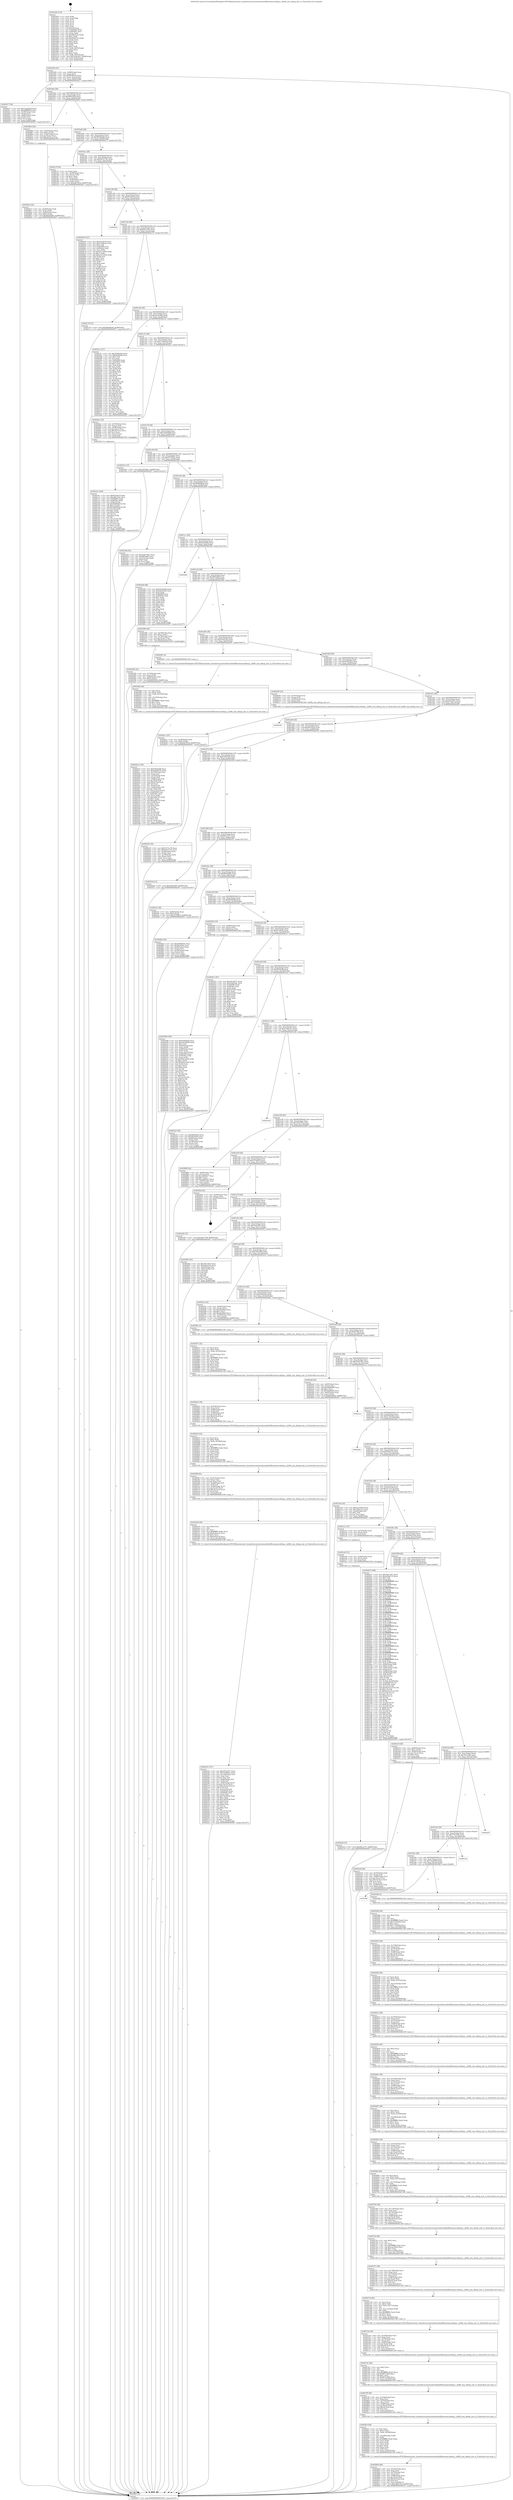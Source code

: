digraph "0x401b20" {
  label = "0x401b20 (/mnt/c/Users/mathe/Desktop/tcc/POCII/binaries/extr_linuxdriversnetwirelessathath9kcommon-debug.c_ath9k_cmn_debug_stat_rx_Final-ollvm.out::main(0))"
  labelloc = "t"
  node[shape=record]

  Entry [label="",width=0.3,height=0.3,shape=circle,fillcolor=black,style=filled]
  "0x401b94" [label="{
     0x401b94 [32]\l
     | [instrs]\l
     &nbsp;&nbsp;0x401b94 \<+6\>: mov -0x98(%rbp),%eax\l
     &nbsp;&nbsp;0x401b9a \<+2\>: mov %eax,%ecx\l
     &nbsp;&nbsp;0x401b9c \<+6\>: sub $0x96596c03,%ecx\l
     &nbsp;&nbsp;0x401ba2 \<+6\>: mov %eax,-0xac(%rbp)\l
     &nbsp;&nbsp;0x401ba8 \<+6\>: mov %ecx,-0xb0(%rbp)\l
     &nbsp;&nbsp;0x401bae \<+6\>: je 0000000000402417 \<main+0x8f7\>\l
  }"]
  "0x402417" [label="{
     0x402417 [36]\l
     | [instrs]\l
     &nbsp;&nbsp;0x402417 \<+5\>: mov $0x7aa2bd39,%eax\l
     &nbsp;&nbsp;0x40241c \<+5\>: mov $0xd9866b04,%ecx\l
     &nbsp;&nbsp;0x402421 \<+4\>: mov -0x58(%rbp),%rdx\l
     &nbsp;&nbsp;0x402425 \<+2\>: mov (%rdx),%esi\l
     &nbsp;&nbsp;0x402427 \<+4\>: mov -0x60(%rbp),%rdx\l
     &nbsp;&nbsp;0x40242b \<+2\>: cmp (%rdx),%esi\l
     &nbsp;&nbsp;0x40242d \<+3\>: cmovl %ecx,%eax\l
     &nbsp;&nbsp;0x402430 \<+6\>: mov %eax,-0x98(%rbp)\l
     &nbsp;&nbsp;0x402436 \<+5\>: jmp 0000000000402f57 \<main+0x1437\>\l
  }"]
  "0x401bb4" [label="{
     0x401bb4 [28]\l
     | [instrs]\l
     &nbsp;&nbsp;0x401bb4 \<+5\>: jmp 0000000000401bb9 \<main+0x99\>\l
     &nbsp;&nbsp;0x401bb9 \<+6\>: mov -0xac(%rbp),%eax\l
     &nbsp;&nbsp;0x401bbf \<+5\>: sub $0x96922f3b,%eax\l
     &nbsp;&nbsp;0x401bc4 \<+6\>: mov %eax,-0xb4(%rbp)\l
     &nbsp;&nbsp;0x401bca \<+6\>: je 00000000004028b3 \<main+0xd93\>\l
  }"]
  Exit [label="",width=0.3,height=0.3,shape=circle,fillcolor=black,style=filled,peripheries=2]
  "0x4028b3" [label="{
     0x4028b3 [26]\l
     | [instrs]\l
     &nbsp;&nbsp;0x4028b3 \<+4\>: mov -0x50(%rbp),%rax\l
     &nbsp;&nbsp;0x4028b7 \<+6\>: movl $0x1,(%rax)\l
     &nbsp;&nbsp;0x4028bd \<+4\>: mov -0x50(%rbp),%rax\l
     &nbsp;&nbsp;0x4028c1 \<+3\>: movslq (%rax),%rax\l
     &nbsp;&nbsp;0x4028c4 \<+4\>: imul $0x18,%rax,%rdi\l
     &nbsp;&nbsp;0x4028c8 \<+5\>: call 0000000000401050 \<malloc@plt\>\l
     | [calls]\l
     &nbsp;&nbsp;0x401050 \{1\} (unknown)\l
  }"]
  "0x401bd0" [label="{
     0x401bd0 [28]\l
     | [instrs]\l
     &nbsp;&nbsp;0x401bd0 \<+5\>: jmp 0000000000401bd5 \<main+0xb5\>\l
     &nbsp;&nbsp;0x401bd5 \<+6\>: mov -0xac(%rbp),%eax\l
     &nbsp;&nbsp;0x401bdb \<+5\>: sub $0x98346eb0,%eax\l
     &nbsp;&nbsp;0x401be0 \<+6\>: mov %eax,-0xb8(%rbp)\l
     &nbsp;&nbsp;0x401be6 \<+6\>: je 0000000000402c7f \<main+0x115f\>\l
  }"]
  "0x402cbf" [label="{
     0x402cbf [15]\l
     | [instrs]\l
     &nbsp;&nbsp;0x402cbf \<+10\>: movl $0xf60ca157,-0x98(%rbp)\l
     &nbsp;&nbsp;0x402cc9 \<+5\>: jmp 0000000000402f57 \<main+0x1437\>\l
  }"]
  "0x402c7f" [label="{
     0x402c7f [34]\l
     | [instrs]\l
     &nbsp;&nbsp;0x402c7f \<+2\>: xor %eax,%eax\l
     &nbsp;&nbsp;0x402c81 \<+4\>: mov -0x38(%rbp),%rcx\l
     &nbsp;&nbsp;0x402c85 \<+2\>: mov (%rcx),%edx\l
     &nbsp;&nbsp;0x402c87 \<+3\>: sub $0x1,%eax\l
     &nbsp;&nbsp;0x402c8a \<+2\>: sub %eax,%edx\l
     &nbsp;&nbsp;0x402c8c \<+4\>: mov -0x38(%rbp),%rcx\l
     &nbsp;&nbsp;0x402c90 \<+2\>: mov %edx,(%rcx)\l
     &nbsp;&nbsp;0x402c92 \<+10\>: movl $0xe8a765c6,-0x98(%rbp)\l
     &nbsp;&nbsp;0x402c9c \<+5\>: jmp 0000000000402f57 \<main+0x1437\>\l
  }"]
  "0x401bec" [label="{
     0x401bec [28]\l
     | [instrs]\l
     &nbsp;&nbsp;0x401bec \<+5\>: jmp 0000000000401bf1 \<main+0xd1\>\l
     &nbsp;&nbsp;0x401bf1 \<+6\>: mov -0xac(%rbp),%eax\l
     &nbsp;&nbsp;0x401bf7 \<+5\>: sub $0x9a5317d1,%eax\l
     &nbsp;&nbsp;0x401bfc \<+6\>: mov %eax,-0xbc(%rbp)\l
     &nbsp;&nbsp;0x401c02 \<+6\>: je 0000000000402b59 \<main+0x1039\>\l
  }"]
  "0x402cb0" [label="{
     0x402cb0 [15]\l
     | [instrs]\l
     &nbsp;&nbsp;0x402cb0 \<+4\>: mov -0x48(%rbp),%rax\l
     &nbsp;&nbsp;0x402cb4 \<+3\>: mov (%rax),%rax\l
     &nbsp;&nbsp;0x402cb7 \<+3\>: mov %rax,%rdi\l
     &nbsp;&nbsp;0x402cba \<+5\>: call 0000000000401030 \<free@plt\>\l
     | [calls]\l
     &nbsp;&nbsp;0x401030 \{1\} (unknown)\l
  }"]
  "0x402b59" [label="{
     0x402b59 [147]\l
     | [instrs]\l
     &nbsp;&nbsp;0x402b59 \<+5\>: mov $0x9c0c8e7f,%eax\l
     &nbsp;&nbsp;0x402b5e \<+5\>: mov $0xc15d6e22,%ecx\l
     &nbsp;&nbsp;0x402b63 \<+2\>: mov $0x1,%dl\l
     &nbsp;&nbsp;0x402b65 \<+7\>: mov 0x405094,%esi\l
     &nbsp;&nbsp;0x402b6c \<+7\>: mov 0x40506c,%edi\l
     &nbsp;&nbsp;0x402b73 \<+3\>: mov %esi,%r8d\l
     &nbsp;&nbsp;0x402b76 \<+7\>: sub $0xa511e836,%r8d\l
     &nbsp;&nbsp;0x402b7d \<+4\>: sub $0x1,%r8d\l
     &nbsp;&nbsp;0x402b81 \<+7\>: add $0xa511e836,%r8d\l
     &nbsp;&nbsp;0x402b88 \<+4\>: imul %r8d,%esi\l
     &nbsp;&nbsp;0x402b8c \<+3\>: and $0x1,%esi\l
     &nbsp;&nbsp;0x402b8f \<+3\>: cmp $0x0,%esi\l
     &nbsp;&nbsp;0x402b92 \<+4\>: sete %r9b\l
     &nbsp;&nbsp;0x402b96 \<+3\>: cmp $0xa,%edi\l
     &nbsp;&nbsp;0x402b99 \<+4\>: setl %r10b\l
     &nbsp;&nbsp;0x402b9d \<+3\>: mov %r9b,%r11b\l
     &nbsp;&nbsp;0x402ba0 \<+4\>: xor $0xff,%r11b\l
     &nbsp;&nbsp;0x402ba4 \<+3\>: mov %r10b,%bl\l
     &nbsp;&nbsp;0x402ba7 \<+3\>: xor $0xff,%bl\l
     &nbsp;&nbsp;0x402baa \<+3\>: xor $0x1,%dl\l
     &nbsp;&nbsp;0x402bad \<+3\>: mov %r11b,%r14b\l
     &nbsp;&nbsp;0x402bb0 \<+4\>: and $0xff,%r14b\l
     &nbsp;&nbsp;0x402bb4 \<+3\>: and %dl,%r9b\l
     &nbsp;&nbsp;0x402bb7 \<+3\>: mov %bl,%r15b\l
     &nbsp;&nbsp;0x402bba \<+4\>: and $0xff,%r15b\l
     &nbsp;&nbsp;0x402bbe \<+3\>: and %dl,%r10b\l
     &nbsp;&nbsp;0x402bc1 \<+3\>: or %r9b,%r14b\l
     &nbsp;&nbsp;0x402bc4 \<+3\>: or %r10b,%r15b\l
     &nbsp;&nbsp;0x402bc7 \<+3\>: xor %r15b,%r14b\l
     &nbsp;&nbsp;0x402bca \<+3\>: or %bl,%r11b\l
     &nbsp;&nbsp;0x402bcd \<+4\>: xor $0xff,%r11b\l
     &nbsp;&nbsp;0x402bd1 \<+3\>: or $0x1,%dl\l
     &nbsp;&nbsp;0x402bd4 \<+3\>: and %dl,%r11b\l
     &nbsp;&nbsp;0x402bd7 \<+3\>: or %r11b,%r14b\l
     &nbsp;&nbsp;0x402bda \<+4\>: test $0x1,%r14b\l
     &nbsp;&nbsp;0x402bde \<+3\>: cmovne %ecx,%eax\l
     &nbsp;&nbsp;0x402be1 \<+6\>: mov %eax,-0x98(%rbp)\l
     &nbsp;&nbsp;0x402be7 \<+5\>: jmp 0000000000402f57 \<main+0x1437\>\l
  }"]
  "0x401c08" [label="{
     0x401c08 [28]\l
     | [instrs]\l
     &nbsp;&nbsp;0x401c08 \<+5\>: jmp 0000000000401c0d \<main+0xed\>\l
     &nbsp;&nbsp;0x401c0d \<+6\>: mov -0xac(%rbp),%eax\l
     &nbsp;&nbsp;0x401c13 \<+5\>: sub $0x9c0c8e7f,%eax\l
     &nbsp;&nbsp;0x401c18 \<+6\>: mov %eax,-0xc0(%rbp)\l
     &nbsp;&nbsp;0x401c1e \<+6\>: je 0000000000402f2d \<main+0x140d\>\l
  }"]
  "0x402c0c" [label="{
     0x402c0c [100]\l
     | [instrs]\l
     &nbsp;&nbsp;0x402c0c \<+5\>: mov $0x9c0c8e7f,%edx\l
     &nbsp;&nbsp;0x402c11 \<+5\>: mov $0xa86c7e61,%esi\l
     &nbsp;&nbsp;0x402c16 \<+8\>: mov 0x405094,%r8d\l
     &nbsp;&nbsp;0x402c1e \<+8\>: mov 0x40506c,%r9d\l
     &nbsp;&nbsp;0x402c26 \<+3\>: mov %r8d,%r10d\l
     &nbsp;&nbsp;0x402c29 \<+7\>: sub $0x5f44902f,%r10d\l
     &nbsp;&nbsp;0x402c30 \<+4\>: sub $0x1,%r10d\l
     &nbsp;&nbsp;0x402c34 \<+7\>: add $0x5f44902f,%r10d\l
     &nbsp;&nbsp;0x402c3b \<+4\>: imul %r10d,%r8d\l
     &nbsp;&nbsp;0x402c3f \<+4\>: and $0x1,%r8d\l
     &nbsp;&nbsp;0x402c43 \<+4\>: cmp $0x0,%r8d\l
     &nbsp;&nbsp;0x402c47 \<+4\>: sete %r11b\l
     &nbsp;&nbsp;0x402c4b \<+4\>: cmp $0xa,%r9d\l
     &nbsp;&nbsp;0x402c4f \<+3\>: setl %bl\l
     &nbsp;&nbsp;0x402c52 \<+3\>: mov %r11b,%r14b\l
     &nbsp;&nbsp;0x402c55 \<+3\>: and %bl,%r14b\l
     &nbsp;&nbsp;0x402c58 \<+3\>: xor %bl,%r11b\l
     &nbsp;&nbsp;0x402c5b \<+3\>: or %r11b,%r14b\l
     &nbsp;&nbsp;0x402c5e \<+4\>: test $0x1,%r14b\l
     &nbsp;&nbsp;0x402c62 \<+3\>: cmovne %esi,%edx\l
     &nbsp;&nbsp;0x402c65 \<+6\>: mov %edx,-0x98(%rbp)\l
     &nbsp;&nbsp;0x402c6b \<+5\>: jmp 0000000000402f57 \<main+0x1437\>\l
  }"]
  "0x402f2d" [label="{
     0x402f2d\l
  }", style=dashed]
  "0x401c24" [label="{
     0x401c24 [28]\l
     | [instrs]\l
     &nbsp;&nbsp;0x401c24 \<+5\>: jmp 0000000000401c29 \<main+0x109\>\l
     &nbsp;&nbsp;0x401c29 \<+6\>: mov -0xac(%rbp),%eax\l
     &nbsp;&nbsp;0x401c2f \<+5\>: sub $0xa86c7e61,%eax\l
     &nbsp;&nbsp;0x401c34 \<+6\>: mov %eax,-0xc4(%rbp)\l
     &nbsp;&nbsp;0x401c3a \<+6\>: je 0000000000402c70 \<main+0x1150\>\l
  }"]
  "0x402b1c" [label="{
     0x402b1c [25]\l
     | [instrs]\l
     &nbsp;&nbsp;0x402b1c \<+4\>: mov -0x38(%rbp),%rax\l
     &nbsp;&nbsp;0x402b20 \<+6\>: movl $0x0,(%rax)\l
     &nbsp;&nbsp;0x402b26 \<+10\>: movl $0xe8a765c6,-0x98(%rbp)\l
     &nbsp;&nbsp;0x402b30 \<+5\>: jmp 0000000000402f57 \<main+0x1437\>\l
  }"]
  "0x402c70" [label="{
     0x402c70 [15]\l
     | [instrs]\l
     &nbsp;&nbsp;0x402c70 \<+10\>: movl $0x98346eb0,-0x98(%rbp)\l
     &nbsp;&nbsp;0x402c7a \<+5\>: jmp 0000000000402f57 \<main+0x1437\>\l
  }"]
  "0x401c40" [label="{
     0x401c40 [28]\l
     | [instrs]\l
     &nbsp;&nbsp;0x401c40 \<+5\>: jmp 0000000000401c45 \<main+0x125\>\l
     &nbsp;&nbsp;0x401c45 \<+6\>: mov -0xac(%rbp),%eax\l
     &nbsp;&nbsp;0x401c4b \<+5\>: sub $0xaac3349a,%eax\l
     &nbsp;&nbsp;0x401c50 \<+6\>: mov %eax,-0xc8(%rbp)\l
     &nbsp;&nbsp;0x401c56 \<+6\>: je 00000000004021fc \<main+0x6dc\>\l
  }"]
  "0x402a51" [label="{
     0x402a51 [127]\l
     | [instrs]\l
     &nbsp;&nbsp;0x402a51 \<+5\>: mov $0xe87ad37c,%ecx\l
     &nbsp;&nbsp;0x402a56 \<+5\>: mov $0x1b20f0ec,%edx\l
     &nbsp;&nbsp;0x402a5b \<+6\>: mov -0x1a0(%rbp),%esi\l
     &nbsp;&nbsp;0x402a61 \<+3\>: imul %eax,%esi\l
     &nbsp;&nbsp;0x402a64 \<+3\>: movslq %esi,%r8\l
     &nbsp;&nbsp;0x402a67 \<+4\>: mov -0x48(%rbp),%r9\l
     &nbsp;&nbsp;0x402a6b \<+3\>: mov (%r9),%r9\l
     &nbsp;&nbsp;0x402a6e \<+4\>: mov -0x40(%rbp),%r10\l
     &nbsp;&nbsp;0x402a72 \<+3\>: movslq (%r10),%r10\l
     &nbsp;&nbsp;0x402a75 \<+4\>: imul $0x18,%r10,%r10\l
     &nbsp;&nbsp;0x402a79 \<+3\>: add %r10,%r9\l
     &nbsp;&nbsp;0x402a7c \<+4\>: mov %r8,0x10(%r9)\l
     &nbsp;&nbsp;0x402a80 \<+7\>: mov 0x405094,%eax\l
     &nbsp;&nbsp;0x402a87 \<+7\>: mov 0x40506c,%esi\l
     &nbsp;&nbsp;0x402a8e \<+2\>: mov %eax,%edi\l
     &nbsp;&nbsp;0x402a90 \<+6\>: add $0x7e839c04,%edi\l
     &nbsp;&nbsp;0x402a96 \<+3\>: sub $0x1,%edi\l
     &nbsp;&nbsp;0x402a99 \<+6\>: sub $0x7e839c04,%edi\l
     &nbsp;&nbsp;0x402a9f \<+3\>: imul %edi,%eax\l
     &nbsp;&nbsp;0x402aa2 \<+3\>: and $0x1,%eax\l
     &nbsp;&nbsp;0x402aa5 \<+3\>: cmp $0x0,%eax\l
     &nbsp;&nbsp;0x402aa8 \<+4\>: sete %r11b\l
     &nbsp;&nbsp;0x402aac \<+3\>: cmp $0xa,%esi\l
     &nbsp;&nbsp;0x402aaf \<+3\>: setl %bl\l
     &nbsp;&nbsp;0x402ab2 \<+3\>: mov %r11b,%r14b\l
     &nbsp;&nbsp;0x402ab5 \<+3\>: and %bl,%r14b\l
     &nbsp;&nbsp;0x402ab8 \<+3\>: xor %bl,%r11b\l
     &nbsp;&nbsp;0x402abb \<+3\>: or %r11b,%r14b\l
     &nbsp;&nbsp;0x402abe \<+4\>: test $0x1,%r14b\l
     &nbsp;&nbsp;0x402ac2 \<+3\>: cmovne %edx,%ecx\l
     &nbsp;&nbsp;0x402ac5 \<+6\>: mov %ecx,-0x98(%rbp)\l
     &nbsp;&nbsp;0x402acb \<+5\>: jmp 0000000000402f57 \<main+0x1437\>\l
  }"]
  "0x4021fc" [label="{
     0x4021fc [137]\l
     | [instrs]\l
     &nbsp;&nbsp;0x4021fc \<+5\>: mov $0x4309a4d3,%eax\l
     &nbsp;&nbsp;0x402201 \<+5\>: mov $0xfb5df3d4,%ecx\l
     &nbsp;&nbsp;0x402206 \<+2\>: mov $0x1,%dl\l
     &nbsp;&nbsp;0x402208 \<+2\>: xor %esi,%esi\l
     &nbsp;&nbsp;0x40220a \<+7\>: mov 0x405094,%edi\l
     &nbsp;&nbsp;0x402211 \<+8\>: mov 0x40506c,%r8d\l
     &nbsp;&nbsp;0x402219 \<+3\>: sub $0x1,%esi\l
     &nbsp;&nbsp;0x40221c \<+3\>: mov %edi,%r9d\l
     &nbsp;&nbsp;0x40221f \<+3\>: add %esi,%r9d\l
     &nbsp;&nbsp;0x402222 \<+4\>: imul %r9d,%edi\l
     &nbsp;&nbsp;0x402226 \<+3\>: and $0x1,%edi\l
     &nbsp;&nbsp;0x402229 \<+3\>: cmp $0x0,%edi\l
     &nbsp;&nbsp;0x40222c \<+4\>: sete %r10b\l
     &nbsp;&nbsp;0x402230 \<+4\>: cmp $0xa,%r8d\l
     &nbsp;&nbsp;0x402234 \<+4\>: setl %r11b\l
     &nbsp;&nbsp;0x402238 \<+3\>: mov %r10b,%bl\l
     &nbsp;&nbsp;0x40223b \<+3\>: xor $0xff,%bl\l
     &nbsp;&nbsp;0x40223e \<+3\>: mov %r11b,%r14b\l
     &nbsp;&nbsp;0x402241 \<+4\>: xor $0xff,%r14b\l
     &nbsp;&nbsp;0x402245 \<+3\>: xor $0x0,%dl\l
     &nbsp;&nbsp;0x402248 \<+3\>: mov %bl,%r15b\l
     &nbsp;&nbsp;0x40224b \<+4\>: and $0x0,%r15b\l
     &nbsp;&nbsp;0x40224f \<+3\>: and %dl,%r10b\l
     &nbsp;&nbsp;0x402252 \<+3\>: mov %r14b,%r12b\l
     &nbsp;&nbsp;0x402255 \<+4\>: and $0x0,%r12b\l
     &nbsp;&nbsp;0x402259 \<+3\>: and %dl,%r11b\l
     &nbsp;&nbsp;0x40225c \<+3\>: or %r10b,%r15b\l
     &nbsp;&nbsp;0x40225f \<+3\>: or %r11b,%r12b\l
     &nbsp;&nbsp;0x402262 \<+3\>: xor %r12b,%r15b\l
     &nbsp;&nbsp;0x402265 \<+3\>: or %r14b,%bl\l
     &nbsp;&nbsp;0x402268 \<+3\>: xor $0xff,%bl\l
     &nbsp;&nbsp;0x40226b \<+3\>: or $0x0,%dl\l
     &nbsp;&nbsp;0x40226e \<+2\>: and %dl,%bl\l
     &nbsp;&nbsp;0x402270 \<+3\>: or %bl,%r15b\l
     &nbsp;&nbsp;0x402273 \<+4\>: test $0x1,%r15b\l
     &nbsp;&nbsp;0x402277 \<+3\>: cmovne %ecx,%eax\l
     &nbsp;&nbsp;0x40227a \<+6\>: mov %eax,-0x98(%rbp)\l
     &nbsp;&nbsp;0x402280 \<+5\>: jmp 0000000000402f57 \<main+0x1437\>\l
  }"]
  "0x401c5c" [label="{
     0x401c5c [28]\l
     | [instrs]\l
     &nbsp;&nbsp;0x401c5c \<+5\>: jmp 0000000000401c61 \<main+0x141\>\l
     &nbsp;&nbsp;0x401c61 \<+6\>: mov -0xac(%rbp),%eax\l
     &nbsp;&nbsp;0x401c67 \<+5\>: sub $0xc15d6e22,%eax\l
     &nbsp;&nbsp;0x401c6c \<+6\>: mov %eax,-0xcc(%rbp)\l
     &nbsp;&nbsp;0x401c72 \<+6\>: je 0000000000402bec \<main+0x10cc\>\l
  }"]
  "0x402a29" [label="{
     0x402a29 [40]\l
     | [instrs]\l
     &nbsp;&nbsp;0x402a29 \<+5\>: mov $0x2,%ecx\l
     &nbsp;&nbsp;0x402a2e \<+1\>: cltd\l
     &nbsp;&nbsp;0x402a2f \<+2\>: idiv %ecx\l
     &nbsp;&nbsp;0x402a31 \<+6\>: imul $0xfffffffe,%edx,%ecx\l
     &nbsp;&nbsp;0x402a37 \<+6\>: add $0x6e4aac3a,%ecx\l
     &nbsp;&nbsp;0x402a3d \<+3\>: add $0x1,%ecx\l
     &nbsp;&nbsp;0x402a40 \<+6\>: sub $0x6e4aac3a,%ecx\l
     &nbsp;&nbsp;0x402a46 \<+6\>: mov %ecx,-0x1a0(%rbp)\l
     &nbsp;&nbsp;0x402a4c \<+5\>: call 0000000000401160 \<next_i\>\l
     | [calls]\l
     &nbsp;&nbsp;0x401160 \{1\} (/mnt/c/Users/mathe/Desktop/tcc/POCII/binaries/extr_linuxdriversnetwirelessathath9kcommon-debug.c_ath9k_cmn_debug_stat_rx_Final-ollvm.out::next_i)\l
  }"]
  "0x402bec" [label="{
     0x402bec [32]\l
     | [instrs]\l
     &nbsp;&nbsp;0x402bec \<+4\>: mov -0x70(%rbp),%rax\l
     &nbsp;&nbsp;0x402bf0 \<+3\>: mov (%rax),%rax\l
     &nbsp;&nbsp;0x402bf3 \<+4\>: mov -0x38(%rbp),%rcx\l
     &nbsp;&nbsp;0x402bf7 \<+3\>: movslq (%rcx),%rcx\l
     &nbsp;&nbsp;0x402bfa \<+4\>: imul $0x30,%rcx,%rcx\l
     &nbsp;&nbsp;0x402bfe \<+3\>: add %rcx,%rax\l
     &nbsp;&nbsp;0x402c01 \<+3\>: mov (%rax),%rax\l
     &nbsp;&nbsp;0x402c04 \<+3\>: mov %rax,%rdi\l
     &nbsp;&nbsp;0x402c07 \<+5\>: call 0000000000401030 \<free@plt\>\l
     | [calls]\l
     &nbsp;&nbsp;0x401030 \{1\} (unknown)\l
  }"]
  "0x401c78" [label="{
     0x401c78 [28]\l
     | [instrs]\l
     &nbsp;&nbsp;0x401c78 \<+5\>: jmp 0000000000401c7d \<main+0x15d\>\l
     &nbsp;&nbsp;0x401c7d \<+6\>: mov -0xac(%rbp),%eax\l
     &nbsp;&nbsp;0x401c83 \<+5\>: sub $0xc6ad3008,%eax\l
     &nbsp;&nbsp;0x401c88 \<+6\>: mov %eax,-0xd0(%rbp)\l
     &nbsp;&nbsp;0x401c8e \<+6\>: je 000000000040233e \<main+0x81e\>\l
  }"]
  "0x4029ff" [label="{
     0x4029ff [42]\l
     | [instrs]\l
     &nbsp;&nbsp;0x4029ff \<+6\>: mov -0x19c(%rbp),%ecx\l
     &nbsp;&nbsp;0x402a05 \<+3\>: imul %eax,%ecx\l
     &nbsp;&nbsp;0x402a08 \<+3\>: movslq %ecx,%r8\l
     &nbsp;&nbsp;0x402a0b \<+4\>: mov -0x48(%rbp),%r9\l
     &nbsp;&nbsp;0x402a0f \<+3\>: mov (%r9),%r9\l
     &nbsp;&nbsp;0x402a12 \<+4\>: mov -0x40(%rbp),%r10\l
     &nbsp;&nbsp;0x402a16 \<+3\>: movslq (%r10),%r10\l
     &nbsp;&nbsp;0x402a19 \<+4\>: imul $0x18,%r10,%r10\l
     &nbsp;&nbsp;0x402a1d \<+3\>: add %r10,%r9\l
     &nbsp;&nbsp;0x402a20 \<+4\>: mov %r8,0x8(%r9)\l
     &nbsp;&nbsp;0x402a24 \<+5\>: call 0000000000401160 \<next_i\>\l
     | [calls]\l
     &nbsp;&nbsp;0x401160 \{1\} (/mnt/c/Users/mathe/Desktop/tcc/POCII/binaries/extr_linuxdriversnetwirelessathath9kcommon-debug.c_ath9k_cmn_debug_stat_rx_Final-ollvm.out::next_i)\l
  }"]
  "0x40233e" [label="{
     0x40233e [15]\l
     | [instrs]\l
     &nbsp;&nbsp;0x40233e \<+10\>: movl $0xd78769cc,-0x98(%rbp)\l
     &nbsp;&nbsp;0x402348 \<+5\>: jmp 0000000000402f57 \<main+0x1437\>\l
  }"]
  "0x401c94" [label="{
     0x401c94 [28]\l
     | [instrs]\l
     &nbsp;&nbsp;0x401c94 \<+5\>: jmp 0000000000401c99 \<main+0x179\>\l
     &nbsp;&nbsp;0x401c99 \<+6\>: mov -0xac(%rbp),%eax\l
     &nbsp;&nbsp;0x401c9f \<+5\>: sub $0xd78769cc,%eax\l
     &nbsp;&nbsp;0x401ca4 \<+6\>: mov %eax,-0xd4(%rbp)\l
     &nbsp;&nbsp;0x401caa \<+6\>: je 000000000040234d \<main+0x82d\>\l
  }"]
  "0x4029cb" [label="{
     0x4029cb [52]\l
     | [instrs]\l
     &nbsp;&nbsp;0x4029cb \<+2\>: xor %ecx,%ecx\l
     &nbsp;&nbsp;0x4029cd \<+5\>: mov $0x2,%edx\l
     &nbsp;&nbsp;0x4029d2 \<+6\>: mov %edx,-0x198(%rbp)\l
     &nbsp;&nbsp;0x4029d8 \<+1\>: cltd\l
     &nbsp;&nbsp;0x4029d9 \<+6\>: mov -0x198(%rbp),%esi\l
     &nbsp;&nbsp;0x4029df \<+2\>: idiv %esi\l
     &nbsp;&nbsp;0x4029e1 \<+6\>: imul $0xfffffffe,%edx,%edx\l
     &nbsp;&nbsp;0x4029e7 \<+2\>: mov %ecx,%edi\l
     &nbsp;&nbsp;0x4029e9 \<+2\>: sub %edx,%edi\l
     &nbsp;&nbsp;0x4029eb \<+2\>: mov %ecx,%edx\l
     &nbsp;&nbsp;0x4029ed \<+3\>: sub $0x1,%edx\l
     &nbsp;&nbsp;0x4029f0 \<+2\>: add %edx,%edi\l
     &nbsp;&nbsp;0x4029f2 \<+2\>: sub %edi,%ecx\l
     &nbsp;&nbsp;0x4029f4 \<+6\>: mov %ecx,-0x19c(%rbp)\l
     &nbsp;&nbsp;0x4029fa \<+5\>: call 0000000000401160 \<next_i\>\l
     | [calls]\l
     &nbsp;&nbsp;0x401160 \{1\} (/mnt/c/Users/mathe/Desktop/tcc/POCII/binaries/extr_linuxdriversnetwirelessathath9kcommon-debug.c_ath9k_cmn_debug_stat_rx_Final-ollvm.out::next_i)\l
  }"]
  "0x40234d" [label="{
     0x40234d [30]\l
     | [instrs]\l
     &nbsp;&nbsp;0x40234d \<+5\>: mov $0x42927d61,%eax\l
     &nbsp;&nbsp;0x402352 \<+5\>: mov $0xdff7bd83,%ecx\l
     &nbsp;&nbsp;0x402357 \<+3\>: mov -0x2c(%rbp),%edx\l
     &nbsp;&nbsp;0x40235a \<+3\>: cmp $0x0,%edx\l
     &nbsp;&nbsp;0x40235d \<+3\>: cmove %ecx,%eax\l
     &nbsp;&nbsp;0x402360 \<+6\>: mov %eax,-0x98(%rbp)\l
     &nbsp;&nbsp;0x402366 \<+5\>: jmp 0000000000402f57 \<main+0x1437\>\l
  }"]
  "0x401cb0" [label="{
     0x401cb0 [28]\l
     | [instrs]\l
     &nbsp;&nbsp;0x401cb0 \<+5\>: jmp 0000000000401cb5 \<main+0x195\>\l
     &nbsp;&nbsp;0x401cb5 \<+6\>: mov -0xac(%rbp),%eax\l
     &nbsp;&nbsp;0x401cbb \<+5\>: sub $0xd9866b04,%eax\l
     &nbsp;&nbsp;0x401cc0 \<+6\>: mov %eax,-0xd8(%rbp)\l
     &nbsp;&nbsp;0x401cc6 \<+6\>: je 000000000040243b \<main+0x91b\>\l
  }"]
  "0x4029a5" [label="{
     0x4029a5 [38]\l
     | [instrs]\l
     &nbsp;&nbsp;0x4029a5 \<+6\>: mov -0x194(%rbp),%ecx\l
     &nbsp;&nbsp;0x4029ab \<+3\>: imul %eax,%ecx\l
     &nbsp;&nbsp;0x4029ae \<+4\>: mov -0x48(%rbp),%r8\l
     &nbsp;&nbsp;0x4029b2 \<+3\>: mov (%r8),%r8\l
     &nbsp;&nbsp;0x4029b5 \<+4\>: mov -0x40(%rbp),%r9\l
     &nbsp;&nbsp;0x4029b9 \<+3\>: movslq (%r9),%r9\l
     &nbsp;&nbsp;0x4029bc \<+4\>: imul $0x18,%r9,%r9\l
     &nbsp;&nbsp;0x4029c0 \<+3\>: add %r9,%r8\l
     &nbsp;&nbsp;0x4029c3 \<+3\>: mov %ecx,(%r8)\l
     &nbsp;&nbsp;0x4029c6 \<+5\>: call 0000000000401160 \<next_i\>\l
     | [calls]\l
     &nbsp;&nbsp;0x401160 \{1\} (/mnt/c/Users/mathe/Desktop/tcc/POCII/binaries/extr_linuxdriversnetwirelessathath9kcommon-debug.c_ath9k_cmn_debug_stat_rx_Final-ollvm.out::next_i)\l
  }"]
  "0x40243b" [label="{
     0x40243b [86]\l
     | [instrs]\l
     &nbsp;&nbsp;0x40243b \<+5\>: mov $0xdd3e0a0b,%eax\l
     &nbsp;&nbsp;0x402440 \<+5\>: mov $0xe0a42a50,%ecx\l
     &nbsp;&nbsp;0x402445 \<+2\>: xor %edx,%edx\l
     &nbsp;&nbsp;0x402447 \<+7\>: mov 0x405094,%esi\l
     &nbsp;&nbsp;0x40244e \<+7\>: mov 0x40506c,%edi\l
     &nbsp;&nbsp;0x402455 \<+3\>: sub $0x1,%edx\l
     &nbsp;&nbsp;0x402458 \<+3\>: mov %esi,%r8d\l
     &nbsp;&nbsp;0x40245b \<+3\>: add %edx,%r8d\l
     &nbsp;&nbsp;0x40245e \<+4\>: imul %r8d,%esi\l
     &nbsp;&nbsp;0x402462 \<+3\>: and $0x1,%esi\l
     &nbsp;&nbsp;0x402465 \<+3\>: cmp $0x0,%esi\l
     &nbsp;&nbsp;0x402468 \<+4\>: sete %r9b\l
     &nbsp;&nbsp;0x40246c \<+3\>: cmp $0xa,%edi\l
     &nbsp;&nbsp;0x40246f \<+4\>: setl %r10b\l
     &nbsp;&nbsp;0x402473 \<+3\>: mov %r9b,%r11b\l
     &nbsp;&nbsp;0x402476 \<+3\>: and %r10b,%r11b\l
     &nbsp;&nbsp;0x402479 \<+3\>: xor %r10b,%r9b\l
     &nbsp;&nbsp;0x40247c \<+3\>: or %r9b,%r11b\l
     &nbsp;&nbsp;0x40247f \<+4\>: test $0x1,%r11b\l
     &nbsp;&nbsp;0x402483 \<+3\>: cmovne %ecx,%eax\l
     &nbsp;&nbsp;0x402486 \<+6\>: mov %eax,-0x98(%rbp)\l
     &nbsp;&nbsp;0x40248c \<+5\>: jmp 0000000000402f57 \<main+0x1437\>\l
  }"]
  "0x401ccc" [label="{
     0x401ccc [28]\l
     | [instrs]\l
     &nbsp;&nbsp;0x401ccc \<+5\>: jmp 0000000000401cd1 \<main+0x1b1\>\l
     &nbsp;&nbsp;0x401cd1 \<+6\>: mov -0xac(%rbp),%eax\l
     &nbsp;&nbsp;0x401cd7 \<+5\>: sub $0xdd3e0a0b,%eax\l
     &nbsp;&nbsp;0x401cdc \<+6\>: mov %eax,-0xdc(%rbp)\l
     &nbsp;&nbsp;0x401ce2 \<+6\>: je 0000000000402d9d \<main+0x127d\>\l
  }"]
  "0x402971" [label="{
     0x402971 [52]\l
     | [instrs]\l
     &nbsp;&nbsp;0x402971 \<+2\>: xor %ecx,%ecx\l
     &nbsp;&nbsp;0x402973 \<+5\>: mov $0x2,%edx\l
     &nbsp;&nbsp;0x402978 \<+6\>: mov %edx,-0x190(%rbp)\l
     &nbsp;&nbsp;0x40297e \<+1\>: cltd\l
     &nbsp;&nbsp;0x40297f \<+6\>: mov -0x190(%rbp),%esi\l
     &nbsp;&nbsp;0x402985 \<+2\>: idiv %esi\l
     &nbsp;&nbsp;0x402987 \<+6\>: imul $0xfffffffe,%edx,%edx\l
     &nbsp;&nbsp;0x40298d \<+2\>: mov %ecx,%edi\l
     &nbsp;&nbsp;0x40298f \<+2\>: sub %edx,%edi\l
     &nbsp;&nbsp;0x402991 \<+2\>: mov %ecx,%edx\l
     &nbsp;&nbsp;0x402993 \<+3\>: sub $0x1,%edx\l
     &nbsp;&nbsp;0x402996 \<+2\>: add %edx,%edi\l
     &nbsp;&nbsp;0x402998 \<+2\>: sub %edi,%ecx\l
     &nbsp;&nbsp;0x40299a \<+6\>: mov %ecx,-0x194(%rbp)\l
     &nbsp;&nbsp;0x4029a0 \<+5\>: call 0000000000401160 \<next_i\>\l
     | [calls]\l
     &nbsp;&nbsp;0x401160 \{1\} (/mnt/c/Users/mathe/Desktop/tcc/POCII/binaries/extr_linuxdriversnetwirelessathath9kcommon-debug.c_ath9k_cmn_debug_stat_rx_Final-ollvm.out::next_i)\l
  }"]
  "0x402d9d" [label="{
     0x402d9d\l
  }", style=dashed]
  "0x401ce8" [label="{
     0x401ce8 [28]\l
     | [instrs]\l
     &nbsp;&nbsp;0x401ce8 \<+5\>: jmp 0000000000401ced \<main+0x1cd\>\l
     &nbsp;&nbsp;0x401ced \<+6\>: mov -0xac(%rbp),%eax\l
     &nbsp;&nbsp;0x401cf3 \<+5\>: sub $0xdff7bd83,%eax\l
     &nbsp;&nbsp;0x401cf8 \<+6\>: mov %eax,-0xe0(%rbp)\l
     &nbsp;&nbsp;0x401cfe \<+6\>: je 000000000040236b \<main+0x84b\>\l
  }"]
  "0x4028cd" [label="{
     0x4028cd [32]\l
     | [instrs]\l
     &nbsp;&nbsp;0x4028cd \<+4\>: mov -0x48(%rbp),%rdi\l
     &nbsp;&nbsp;0x4028d1 \<+3\>: mov %rax,(%rdi)\l
     &nbsp;&nbsp;0x4028d4 \<+4\>: mov -0x40(%rbp),%rax\l
     &nbsp;&nbsp;0x4028d8 \<+6\>: movl $0x0,(%rax)\l
     &nbsp;&nbsp;0x4028de \<+10\>: movl $0xfb444d02,-0x98(%rbp)\l
     &nbsp;&nbsp;0x4028e8 \<+5\>: jmp 0000000000402f57 \<main+0x1437\>\l
  }"]
  "0x40236b" [label="{
     0x40236b [26]\l
     | [instrs]\l
     &nbsp;&nbsp;0x40236b \<+4\>: mov -0x78(%rbp),%rax\l
     &nbsp;&nbsp;0x40236f \<+6\>: movl $0x1,(%rax)\l
     &nbsp;&nbsp;0x402375 \<+4\>: mov -0x78(%rbp),%rax\l
     &nbsp;&nbsp;0x402379 \<+3\>: movslq (%rax),%rax\l
     &nbsp;&nbsp;0x40237c \<+4\>: imul $0x30,%rax,%rdi\l
     &nbsp;&nbsp;0x402380 \<+5\>: call 0000000000401050 \<malloc@plt\>\l
     | [calls]\l
     &nbsp;&nbsp;0x401050 \{1\} (unknown)\l
  }"]
  "0x401d04" [label="{
     0x401d04 [28]\l
     | [instrs]\l
     &nbsp;&nbsp;0x401d04 \<+5\>: jmp 0000000000401d09 \<main+0x1e9\>\l
     &nbsp;&nbsp;0x401d09 \<+6\>: mov -0xac(%rbp),%eax\l
     &nbsp;&nbsp;0x401d0f \<+5\>: sub $0xe0a42a50,%eax\l
     &nbsp;&nbsp;0x401d14 \<+6\>: mov %eax,-0xe4(%rbp)\l
     &nbsp;&nbsp;0x401d1a \<+6\>: je 0000000000402491 \<main+0x971\>\l
  }"]
  "0x402859" [label="{
     0x402859 [48]\l
     | [instrs]\l
     &nbsp;&nbsp;0x402859 \<+6\>: mov -0x18c(%rbp),%ecx\l
     &nbsp;&nbsp;0x40285f \<+3\>: imul %eax,%ecx\l
     &nbsp;&nbsp;0x402862 \<+4\>: mov -0x70(%rbp),%rsi\l
     &nbsp;&nbsp;0x402866 \<+3\>: mov (%rsi),%rsi\l
     &nbsp;&nbsp;0x402869 \<+4\>: mov -0x68(%rbp),%rdi\l
     &nbsp;&nbsp;0x40286d \<+3\>: movslq (%rdi),%rdi\l
     &nbsp;&nbsp;0x402870 \<+4\>: imul $0x30,%rdi,%rdi\l
     &nbsp;&nbsp;0x402874 \<+3\>: add %rdi,%rsi\l
     &nbsp;&nbsp;0x402877 \<+3\>: mov %ecx,0x28(%rsi)\l
     &nbsp;&nbsp;0x40287a \<+10\>: movl $0x168a791a,-0x98(%rbp)\l
     &nbsp;&nbsp;0x402884 \<+5\>: jmp 0000000000402f57 \<main+0x1437\>\l
  }"]
  "0x402491" [label="{
     0x402491 [5]\l
     | [instrs]\l
     &nbsp;&nbsp;0x402491 \<+5\>: call 0000000000401160 \<next_i\>\l
     | [calls]\l
     &nbsp;&nbsp;0x401160 \{1\} (/mnt/c/Users/mathe/Desktop/tcc/POCII/binaries/extr_linuxdriversnetwirelessathath9kcommon-debug.c_ath9k_cmn_debug_stat_rx_Final-ollvm.out::next_i)\l
  }"]
  "0x401d20" [label="{
     0x401d20 [28]\l
     | [instrs]\l
     &nbsp;&nbsp;0x401d20 \<+5\>: jmp 0000000000401d25 \<main+0x205\>\l
     &nbsp;&nbsp;0x401d25 \<+6\>: mov -0xac(%rbp),%eax\l
     &nbsp;&nbsp;0x401d2b \<+5\>: sub $0xe4846d33,%eax\l
     &nbsp;&nbsp;0x401d30 \<+6\>: mov %eax,-0xe8(%rbp)\l
     &nbsp;&nbsp;0x401d36 \<+6\>: je 0000000000402b09 \<main+0xfe9\>\l
  }"]
  "0x40281f" [label="{
     0x40281f [58]\l
     | [instrs]\l
     &nbsp;&nbsp;0x40281f \<+2\>: xor %ecx,%ecx\l
     &nbsp;&nbsp;0x402821 \<+5\>: mov $0x2,%edx\l
     &nbsp;&nbsp;0x402826 \<+6\>: mov %edx,-0x188(%rbp)\l
     &nbsp;&nbsp;0x40282c \<+1\>: cltd\l
     &nbsp;&nbsp;0x40282d \<+7\>: mov -0x188(%rbp),%r8d\l
     &nbsp;&nbsp;0x402834 \<+3\>: idiv %r8d\l
     &nbsp;&nbsp;0x402837 \<+6\>: imul $0xfffffffe,%edx,%edx\l
     &nbsp;&nbsp;0x40283d \<+3\>: mov %ecx,%r9d\l
     &nbsp;&nbsp;0x402840 \<+3\>: sub %edx,%r9d\l
     &nbsp;&nbsp;0x402843 \<+2\>: mov %ecx,%edx\l
     &nbsp;&nbsp;0x402845 \<+3\>: sub $0x1,%edx\l
     &nbsp;&nbsp;0x402848 \<+3\>: add %edx,%r9d\l
     &nbsp;&nbsp;0x40284b \<+3\>: sub %r9d,%ecx\l
     &nbsp;&nbsp;0x40284e \<+6\>: mov %ecx,-0x18c(%rbp)\l
     &nbsp;&nbsp;0x402854 \<+5\>: call 0000000000401160 \<next_i\>\l
     | [calls]\l
     &nbsp;&nbsp;0x401160 \{1\} (/mnt/c/Users/mathe/Desktop/tcc/POCII/binaries/extr_linuxdriversnetwirelessathath9kcommon-debug.c_ath9k_cmn_debug_stat_rx_Final-ollvm.out::next_i)\l
  }"]
  "0x402b09" [label="{
     0x402b09 [19]\l
     | [instrs]\l
     &nbsp;&nbsp;0x402b09 \<+4\>: mov -0x70(%rbp),%rax\l
     &nbsp;&nbsp;0x402b0d \<+3\>: mov (%rax),%rdi\l
     &nbsp;&nbsp;0x402b10 \<+4\>: mov -0x48(%rbp),%rax\l
     &nbsp;&nbsp;0x402b14 \<+3\>: mov (%rax),%rsi\l
     &nbsp;&nbsp;0x402b17 \<+5\>: call 0000000000401240 \<ath9k_cmn_debug_stat_rx\>\l
     | [calls]\l
     &nbsp;&nbsp;0x401240 \{1\} (/mnt/c/Users/mathe/Desktop/tcc/POCII/binaries/extr_linuxdriversnetwirelessathath9kcommon-debug.c_ath9k_cmn_debug_stat_rx_Final-ollvm.out::ath9k_cmn_debug_stat_rx)\l
  }"]
  "0x401d3c" [label="{
     0x401d3c [28]\l
     | [instrs]\l
     &nbsp;&nbsp;0x401d3c \<+5\>: jmp 0000000000401d41 \<main+0x221\>\l
     &nbsp;&nbsp;0x401d41 \<+6\>: mov -0xac(%rbp),%eax\l
     &nbsp;&nbsp;0x401d47 \<+5\>: sub $0xe87ad37c,%eax\l
     &nbsp;&nbsp;0x401d4c \<+6\>: mov %eax,-0xec(%rbp)\l
     &nbsp;&nbsp;0x401d52 \<+6\>: je 0000000000402e09 \<main+0x12e9\>\l
  }"]
  "0x4027f9" [label="{
     0x4027f9 [38]\l
     | [instrs]\l
     &nbsp;&nbsp;0x4027f9 \<+6\>: mov -0x184(%rbp),%ecx\l
     &nbsp;&nbsp;0x4027ff \<+3\>: imul %eax,%ecx\l
     &nbsp;&nbsp;0x402802 \<+4\>: mov -0x70(%rbp),%rsi\l
     &nbsp;&nbsp;0x402806 \<+3\>: mov (%rsi),%rsi\l
     &nbsp;&nbsp;0x402809 \<+4\>: mov -0x68(%rbp),%rdi\l
     &nbsp;&nbsp;0x40280d \<+3\>: movslq (%rdi),%rdi\l
     &nbsp;&nbsp;0x402810 \<+4\>: imul $0x30,%rdi,%rdi\l
     &nbsp;&nbsp;0x402814 \<+3\>: add %rdi,%rsi\l
     &nbsp;&nbsp;0x402817 \<+3\>: mov %ecx,0x24(%rsi)\l
     &nbsp;&nbsp;0x40281a \<+5\>: call 0000000000401160 \<next_i\>\l
     | [calls]\l
     &nbsp;&nbsp;0x401160 \{1\} (/mnt/c/Users/mathe/Desktop/tcc/POCII/binaries/extr_linuxdriversnetwirelessathath9kcommon-debug.c_ath9k_cmn_debug_stat_rx_Final-ollvm.out::next_i)\l
  }"]
  "0x402e09" [label="{
     0x402e09\l
  }", style=dashed]
  "0x401d58" [label="{
     0x401d58 [28]\l
     | [instrs]\l
     &nbsp;&nbsp;0x401d58 \<+5\>: jmp 0000000000401d5d \<main+0x23d\>\l
     &nbsp;&nbsp;0x401d5d \<+6\>: mov -0xac(%rbp),%eax\l
     &nbsp;&nbsp;0x401d63 \<+5\>: sub $0xe8a765c6,%eax\l
     &nbsp;&nbsp;0x401d68 \<+6\>: mov %eax,-0xf0(%rbp)\l
     &nbsp;&nbsp;0x401d6e \<+6\>: je 0000000000402b35 \<main+0x1015\>\l
  }"]
  "0x4027d1" [label="{
     0x4027d1 [40]\l
     | [instrs]\l
     &nbsp;&nbsp;0x4027d1 \<+5\>: mov $0x2,%ecx\l
     &nbsp;&nbsp;0x4027d6 \<+1\>: cltd\l
     &nbsp;&nbsp;0x4027d7 \<+2\>: idiv %ecx\l
     &nbsp;&nbsp;0x4027d9 \<+6\>: imul $0xfffffffe,%edx,%ecx\l
     &nbsp;&nbsp;0x4027df \<+6\>: add $0xf67ec8d9,%ecx\l
     &nbsp;&nbsp;0x4027e5 \<+3\>: add $0x1,%ecx\l
     &nbsp;&nbsp;0x4027e8 \<+6\>: sub $0xf67ec8d9,%ecx\l
     &nbsp;&nbsp;0x4027ee \<+6\>: mov %ecx,-0x184(%rbp)\l
     &nbsp;&nbsp;0x4027f4 \<+5\>: call 0000000000401160 \<next_i\>\l
     | [calls]\l
     &nbsp;&nbsp;0x401160 \{1\} (/mnt/c/Users/mathe/Desktop/tcc/POCII/binaries/extr_linuxdriversnetwirelessathath9kcommon-debug.c_ath9k_cmn_debug_stat_rx_Final-ollvm.out::next_i)\l
  }"]
  "0x402b35" [label="{
     0x402b35 [36]\l
     | [instrs]\l
     &nbsp;&nbsp;0x402b35 \<+5\>: mov $0x52731e78,%eax\l
     &nbsp;&nbsp;0x402b3a \<+5\>: mov $0x9a5317d1,%ecx\l
     &nbsp;&nbsp;0x402b3f \<+4\>: mov -0x38(%rbp),%rdx\l
     &nbsp;&nbsp;0x402b43 \<+2\>: mov (%rdx),%esi\l
     &nbsp;&nbsp;0x402b45 \<+4\>: mov -0x78(%rbp),%rdx\l
     &nbsp;&nbsp;0x402b49 \<+2\>: cmp (%rdx),%esi\l
     &nbsp;&nbsp;0x402b4b \<+3\>: cmovl %ecx,%eax\l
     &nbsp;&nbsp;0x402b4e \<+6\>: mov %eax,-0x98(%rbp)\l
     &nbsp;&nbsp;0x402b54 \<+5\>: jmp 0000000000402f57 \<main+0x1437\>\l
  }"]
  "0x401d74" [label="{
     0x401d74 [28]\l
     | [instrs]\l
     &nbsp;&nbsp;0x401d74 \<+5\>: jmp 0000000000401d79 \<main+0x259\>\l
     &nbsp;&nbsp;0x401d79 \<+6\>: mov -0xac(%rbp),%eax\l
     &nbsp;&nbsp;0x401d7f \<+5\>: sub $0xea920192,%eax\l
     &nbsp;&nbsp;0x401d84 \<+6\>: mov %eax,-0xf4(%rbp)\l
     &nbsp;&nbsp;0x401d8a \<+6\>: je 000000000040254d \<main+0xa2d\>\l
  }"]
  "0x4027ab" [label="{
     0x4027ab [38]\l
     | [instrs]\l
     &nbsp;&nbsp;0x4027ab \<+6\>: mov -0x180(%rbp),%ecx\l
     &nbsp;&nbsp;0x4027b1 \<+3\>: imul %eax,%ecx\l
     &nbsp;&nbsp;0x4027b4 \<+4\>: mov -0x70(%rbp),%rsi\l
     &nbsp;&nbsp;0x4027b8 \<+3\>: mov (%rsi),%rsi\l
     &nbsp;&nbsp;0x4027bb \<+4\>: mov -0x68(%rbp),%rdi\l
     &nbsp;&nbsp;0x4027bf \<+3\>: movslq (%rdi),%rdi\l
     &nbsp;&nbsp;0x4027c2 \<+4\>: imul $0x30,%rdi,%rdi\l
     &nbsp;&nbsp;0x4027c6 \<+3\>: add %rdi,%rsi\l
     &nbsp;&nbsp;0x4027c9 \<+3\>: mov %ecx,0x20(%rsi)\l
     &nbsp;&nbsp;0x4027cc \<+5\>: call 0000000000401160 \<next_i\>\l
     | [calls]\l
     &nbsp;&nbsp;0x401160 \{1\} (/mnt/c/Users/mathe/Desktop/tcc/POCII/binaries/extr_linuxdriversnetwirelessathath9kcommon-debug.c_ath9k_cmn_debug_stat_rx_Final-ollvm.out::next_i)\l
  }"]
  "0x40254d" [label="{
     0x40254d [15]\l
     | [instrs]\l
     &nbsp;&nbsp;0x40254d \<+10\>: movl $0x249ec805,-0x98(%rbp)\l
     &nbsp;&nbsp;0x402557 \<+5\>: jmp 0000000000402f57 \<main+0x1437\>\l
  }"]
  "0x401d90" [label="{
     0x401d90 [28]\l
     | [instrs]\l
     &nbsp;&nbsp;0x401d90 \<+5\>: jmp 0000000000401d95 \<main+0x275\>\l
     &nbsp;&nbsp;0x401d95 \<+6\>: mov -0xac(%rbp),%eax\l
     &nbsp;&nbsp;0x401d9b \<+5\>: sub $0xf60ca157,%eax\l
     &nbsp;&nbsp;0x401da0 \<+6\>: mov %eax,-0xf8(%rbp)\l
     &nbsp;&nbsp;0x401da6 \<+6\>: je 0000000000402cf1 \<main+0x11d1\>\l
  }"]
  "0x40277d" [label="{
     0x40277d [46]\l
     | [instrs]\l
     &nbsp;&nbsp;0x40277d \<+2\>: xor %ecx,%ecx\l
     &nbsp;&nbsp;0x40277f \<+5\>: mov $0x2,%edx\l
     &nbsp;&nbsp;0x402784 \<+6\>: mov %edx,-0x17c(%rbp)\l
     &nbsp;&nbsp;0x40278a \<+1\>: cltd\l
     &nbsp;&nbsp;0x40278b \<+7\>: mov -0x17c(%rbp),%r8d\l
     &nbsp;&nbsp;0x402792 \<+3\>: idiv %r8d\l
     &nbsp;&nbsp;0x402795 \<+6\>: imul $0xfffffffe,%edx,%edx\l
     &nbsp;&nbsp;0x40279b \<+3\>: sub $0x1,%ecx\l
     &nbsp;&nbsp;0x40279e \<+2\>: sub %ecx,%edx\l
     &nbsp;&nbsp;0x4027a0 \<+6\>: mov %edx,-0x180(%rbp)\l
     &nbsp;&nbsp;0x4027a6 \<+5\>: call 0000000000401160 \<next_i\>\l
     | [calls]\l
     &nbsp;&nbsp;0x401160 \{1\} (/mnt/c/Users/mathe/Desktop/tcc/POCII/binaries/extr_linuxdriversnetwirelessathath9kcommon-debug.c_ath9k_cmn_debug_stat_rx_Final-ollvm.out::next_i)\l
  }"]
  "0x402cf1" [label="{
     0x402cf1 [28]\l
     | [instrs]\l
     &nbsp;&nbsp;0x402cf1 \<+7\>: mov -0x90(%rbp),%rax\l
     &nbsp;&nbsp;0x402cf8 \<+6\>: movl $0x0,(%rax)\l
     &nbsp;&nbsp;0x402cfe \<+10\>: movl $0x197bf6c5,-0x98(%rbp)\l
     &nbsp;&nbsp;0x402d08 \<+5\>: jmp 0000000000402f57 \<main+0x1437\>\l
  }"]
  "0x401dac" [label="{
     0x401dac [28]\l
     | [instrs]\l
     &nbsp;&nbsp;0x401dac \<+5\>: jmp 0000000000401db1 \<main+0x291\>\l
     &nbsp;&nbsp;0x401db1 \<+6\>: mov -0xac(%rbp),%eax\l
     &nbsp;&nbsp;0x401db7 \<+5\>: sub $0xfb444d02,%eax\l
     &nbsp;&nbsp;0x401dbc \<+6\>: mov %eax,-0xfc(%rbp)\l
     &nbsp;&nbsp;0x401dc2 \<+6\>: je 00000000004028ed \<main+0xdcd\>\l
  }"]
  "0x402757" [label="{
     0x402757 [38]\l
     | [instrs]\l
     &nbsp;&nbsp;0x402757 \<+6\>: mov -0x178(%rbp),%ecx\l
     &nbsp;&nbsp;0x40275d \<+3\>: imul %eax,%ecx\l
     &nbsp;&nbsp;0x402760 \<+4\>: mov -0x70(%rbp),%rsi\l
     &nbsp;&nbsp;0x402764 \<+3\>: mov (%rsi),%rsi\l
     &nbsp;&nbsp;0x402767 \<+4\>: mov -0x68(%rbp),%rdi\l
     &nbsp;&nbsp;0x40276b \<+3\>: movslq (%rdi),%rdi\l
     &nbsp;&nbsp;0x40276e \<+4\>: imul $0x30,%rdi,%rdi\l
     &nbsp;&nbsp;0x402772 \<+3\>: add %rdi,%rsi\l
     &nbsp;&nbsp;0x402775 \<+3\>: mov %ecx,0x1c(%rsi)\l
     &nbsp;&nbsp;0x402778 \<+5\>: call 0000000000401160 \<next_i\>\l
     | [calls]\l
     &nbsp;&nbsp;0x401160 \{1\} (/mnt/c/Users/mathe/Desktop/tcc/POCII/binaries/extr_linuxdriversnetwirelessathath9kcommon-debug.c_ath9k_cmn_debug_stat_rx_Final-ollvm.out::next_i)\l
  }"]
  "0x4028ed" [label="{
     0x4028ed [36]\l
     | [instrs]\l
     &nbsp;&nbsp;0x4028ed \<+5\>: mov $0xe4846d33,%eax\l
     &nbsp;&nbsp;0x4028f2 \<+5\>: mov $0xfdc342dc,%ecx\l
     &nbsp;&nbsp;0x4028f7 \<+4\>: mov -0x40(%rbp),%rdx\l
     &nbsp;&nbsp;0x4028fb \<+2\>: mov (%rdx),%esi\l
     &nbsp;&nbsp;0x4028fd \<+4\>: mov -0x50(%rbp),%rdx\l
     &nbsp;&nbsp;0x402901 \<+2\>: cmp (%rdx),%esi\l
     &nbsp;&nbsp;0x402903 \<+3\>: cmovl %ecx,%eax\l
     &nbsp;&nbsp;0x402906 \<+6\>: mov %eax,-0x98(%rbp)\l
     &nbsp;&nbsp;0x40290c \<+5\>: jmp 0000000000402f57 \<main+0x1437\>\l
  }"]
  "0x401dc8" [label="{
     0x401dc8 [28]\l
     | [instrs]\l
     &nbsp;&nbsp;0x401dc8 \<+5\>: jmp 0000000000401dcd \<main+0x2ad\>\l
     &nbsp;&nbsp;0x401dcd \<+6\>: mov -0xac(%rbp),%eax\l
     &nbsp;&nbsp;0x401dd3 \<+5\>: sub $0xfb5df3d4,%eax\l
     &nbsp;&nbsp;0x401dd8 \<+6\>: mov %eax,-0x100(%rbp)\l
     &nbsp;&nbsp;0x401dde \<+6\>: je 0000000000402285 \<main+0x765\>\l
  }"]
  "0x40272f" [label="{
     0x40272f [40]\l
     | [instrs]\l
     &nbsp;&nbsp;0x40272f \<+5\>: mov $0x2,%ecx\l
     &nbsp;&nbsp;0x402734 \<+1\>: cltd\l
     &nbsp;&nbsp;0x402735 \<+2\>: idiv %ecx\l
     &nbsp;&nbsp;0x402737 \<+6\>: imul $0xfffffffe,%edx,%ecx\l
     &nbsp;&nbsp;0x40273d \<+6\>: sub $0xccea29ea,%ecx\l
     &nbsp;&nbsp;0x402743 \<+3\>: add $0x1,%ecx\l
     &nbsp;&nbsp;0x402746 \<+6\>: add $0xccea29ea,%ecx\l
     &nbsp;&nbsp;0x40274c \<+6\>: mov %ecx,-0x178(%rbp)\l
     &nbsp;&nbsp;0x402752 \<+5\>: call 0000000000401160 \<next_i\>\l
     | [calls]\l
     &nbsp;&nbsp;0x401160 \{1\} (/mnt/c/Users/mathe/Desktop/tcc/POCII/binaries/extr_linuxdriversnetwirelessathath9kcommon-debug.c_ath9k_cmn_debug_stat_rx_Final-ollvm.out::next_i)\l
  }"]
  "0x402285" [label="{
     0x402285 [19]\l
     | [instrs]\l
     &nbsp;&nbsp;0x402285 \<+7\>: mov -0x88(%rbp),%rax\l
     &nbsp;&nbsp;0x40228c \<+3\>: mov (%rax),%rax\l
     &nbsp;&nbsp;0x40228f \<+4\>: mov 0x8(%rax),%rdi\l
     &nbsp;&nbsp;0x402293 \<+5\>: call 0000000000401060 \<atoi@plt\>\l
     | [calls]\l
     &nbsp;&nbsp;0x401060 \{1\} (unknown)\l
  }"]
  "0x401de4" [label="{
     0x401de4 [28]\l
     | [instrs]\l
     &nbsp;&nbsp;0x401de4 \<+5\>: jmp 0000000000401de9 \<main+0x2c9\>\l
     &nbsp;&nbsp;0x401de9 \<+6\>: mov -0xac(%rbp),%eax\l
     &nbsp;&nbsp;0x401def \<+5\>: sub $0xfdc342dc,%eax\l
     &nbsp;&nbsp;0x401df4 \<+6\>: mov %eax,-0x104(%rbp)\l
     &nbsp;&nbsp;0x401dfa \<+6\>: je 0000000000402911 \<main+0xdf1\>\l
  }"]
  "0x402709" [label="{
     0x402709 [38]\l
     | [instrs]\l
     &nbsp;&nbsp;0x402709 \<+6\>: mov -0x174(%rbp),%ecx\l
     &nbsp;&nbsp;0x40270f \<+3\>: imul %eax,%ecx\l
     &nbsp;&nbsp;0x402712 \<+4\>: mov -0x70(%rbp),%rsi\l
     &nbsp;&nbsp;0x402716 \<+3\>: mov (%rsi),%rsi\l
     &nbsp;&nbsp;0x402719 \<+4\>: mov -0x68(%rbp),%rdi\l
     &nbsp;&nbsp;0x40271d \<+3\>: movslq (%rdi),%rdi\l
     &nbsp;&nbsp;0x402720 \<+4\>: imul $0x30,%rdi,%rdi\l
     &nbsp;&nbsp;0x402724 \<+3\>: add %rdi,%rsi\l
     &nbsp;&nbsp;0x402727 \<+3\>: mov %ecx,0x18(%rsi)\l
     &nbsp;&nbsp;0x40272a \<+5\>: call 0000000000401160 \<next_i\>\l
     | [calls]\l
     &nbsp;&nbsp;0x401160 \{1\} (/mnt/c/Users/mathe/Desktop/tcc/POCII/binaries/extr_linuxdriversnetwirelessathath9kcommon-debug.c_ath9k_cmn_debug_stat_rx_Final-ollvm.out::next_i)\l
  }"]
  "0x402911" [label="{
     0x402911 [91]\l
     | [instrs]\l
     &nbsp;&nbsp;0x402911 \<+5\>: mov $0xe87ad37c,%eax\l
     &nbsp;&nbsp;0x402916 \<+5\>: mov $0x25263adc,%ecx\l
     &nbsp;&nbsp;0x40291b \<+7\>: mov 0x405094,%edx\l
     &nbsp;&nbsp;0x402922 \<+7\>: mov 0x40506c,%esi\l
     &nbsp;&nbsp;0x402929 \<+2\>: mov %edx,%edi\l
     &nbsp;&nbsp;0x40292b \<+6\>: sub $0x5cf10d57,%edi\l
     &nbsp;&nbsp;0x402931 \<+3\>: sub $0x1,%edi\l
     &nbsp;&nbsp;0x402934 \<+6\>: add $0x5cf10d57,%edi\l
     &nbsp;&nbsp;0x40293a \<+3\>: imul %edi,%edx\l
     &nbsp;&nbsp;0x40293d \<+3\>: and $0x1,%edx\l
     &nbsp;&nbsp;0x402940 \<+3\>: cmp $0x0,%edx\l
     &nbsp;&nbsp;0x402943 \<+4\>: sete %r8b\l
     &nbsp;&nbsp;0x402947 \<+3\>: cmp $0xa,%esi\l
     &nbsp;&nbsp;0x40294a \<+4\>: setl %r9b\l
     &nbsp;&nbsp;0x40294e \<+3\>: mov %r8b,%r10b\l
     &nbsp;&nbsp;0x402951 \<+3\>: and %r9b,%r10b\l
     &nbsp;&nbsp;0x402954 \<+3\>: xor %r9b,%r8b\l
     &nbsp;&nbsp;0x402957 \<+3\>: or %r8b,%r10b\l
     &nbsp;&nbsp;0x40295a \<+4\>: test $0x1,%r10b\l
     &nbsp;&nbsp;0x40295e \<+3\>: cmovne %ecx,%eax\l
     &nbsp;&nbsp;0x402961 \<+6\>: mov %eax,-0x98(%rbp)\l
     &nbsp;&nbsp;0x402967 \<+5\>: jmp 0000000000402f57 \<main+0x1437\>\l
  }"]
  "0x401e00" [label="{
     0x401e00 [28]\l
     | [instrs]\l
     &nbsp;&nbsp;0x401e00 \<+5\>: jmp 0000000000401e05 \<main+0x2e5\>\l
     &nbsp;&nbsp;0x401e05 \<+6\>: mov -0xac(%rbp),%eax\l
     &nbsp;&nbsp;0x401e0b \<+5\>: sub $0x8058c66,%eax\l
     &nbsp;&nbsp;0x401e10 \<+6\>: mov %eax,-0x108(%rbp)\l
     &nbsp;&nbsp;0x401e16 \<+6\>: je 00000000004023a5 \<main+0x885\>\l
  }"]
  "0x4026db" [label="{
     0x4026db [46]\l
     | [instrs]\l
     &nbsp;&nbsp;0x4026db \<+2\>: xor %ecx,%ecx\l
     &nbsp;&nbsp;0x4026dd \<+5\>: mov $0x2,%edx\l
     &nbsp;&nbsp;0x4026e2 \<+6\>: mov %edx,-0x170(%rbp)\l
     &nbsp;&nbsp;0x4026e8 \<+1\>: cltd\l
     &nbsp;&nbsp;0x4026e9 \<+7\>: mov -0x170(%rbp),%r8d\l
     &nbsp;&nbsp;0x4026f0 \<+3\>: idiv %r8d\l
     &nbsp;&nbsp;0x4026f3 \<+6\>: imul $0xfffffffe,%edx,%edx\l
     &nbsp;&nbsp;0x4026f9 \<+3\>: sub $0x1,%ecx\l
     &nbsp;&nbsp;0x4026fc \<+2\>: sub %ecx,%edx\l
     &nbsp;&nbsp;0x4026fe \<+6\>: mov %edx,-0x174(%rbp)\l
     &nbsp;&nbsp;0x402704 \<+5\>: call 0000000000401160 \<next_i\>\l
     | [calls]\l
     &nbsp;&nbsp;0x401160 \{1\} (/mnt/c/Users/mathe/Desktop/tcc/POCII/binaries/extr_linuxdriversnetwirelessathath9kcommon-debug.c_ath9k_cmn_debug_stat_rx_Final-ollvm.out::next_i)\l
  }"]
  "0x4023a5" [label="{
     0x4023a5 [36]\l
     | [instrs]\l
     &nbsp;&nbsp;0x4023a5 \<+5\>: mov $0x96922f3b,%eax\l
     &nbsp;&nbsp;0x4023aa \<+5\>: mov $0x5fc4952e,%ecx\l
     &nbsp;&nbsp;0x4023af \<+4\>: mov -0x68(%rbp),%rdx\l
     &nbsp;&nbsp;0x4023b3 \<+2\>: mov (%rdx),%esi\l
     &nbsp;&nbsp;0x4023b5 \<+4\>: mov -0x78(%rbp),%rdx\l
     &nbsp;&nbsp;0x4023b9 \<+2\>: cmp (%rdx),%esi\l
     &nbsp;&nbsp;0x4023bb \<+3\>: cmovl %ecx,%eax\l
     &nbsp;&nbsp;0x4023be \<+6\>: mov %eax,-0x98(%rbp)\l
     &nbsp;&nbsp;0x4023c4 \<+5\>: jmp 0000000000402f57 \<main+0x1437\>\l
  }"]
  "0x401e1c" [label="{
     0x401e1c [28]\l
     | [instrs]\l
     &nbsp;&nbsp;0x401e1c \<+5\>: jmp 0000000000401e21 \<main+0x301\>\l
     &nbsp;&nbsp;0x401e21 \<+6\>: mov -0xac(%rbp),%eax\l
     &nbsp;&nbsp;0x401e27 \<+5\>: sub $0x1240c3c1,%eax\l
     &nbsp;&nbsp;0x401e2c \<+6\>: mov %eax,-0x10c(%rbp)\l
     &nbsp;&nbsp;0x401e32 \<+6\>: je 00000000004021db \<main+0x6bb\>\l
  }"]
  "0x4026b5" [label="{
     0x4026b5 [38]\l
     | [instrs]\l
     &nbsp;&nbsp;0x4026b5 \<+6\>: mov -0x16c(%rbp),%ecx\l
     &nbsp;&nbsp;0x4026bb \<+3\>: imul %eax,%ecx\l
     &nbsp;&nbsp;0x4026be \<+4\>: mov -0x70(%rbp),%rsi\l
     &nbsp;&nbsp;0x4026c2 \<+3\>: mov (%rsi),%rsi\l
     &nbsp;&nbsp;0x4026c5 \<+4\>: mov -0x68(%rbp),%rdi\l
     &nbsp;&nbsp;0x4026c9 \<+3\>: movslq (%rdi),%rdi\l
     &nbsp;&nbsp;0x4026cc \<+4\>: imul $0x30,%rdi,%rdi\l
     &nbsp;&nbsp;0x4026d0 \<+3\>: add %rdi,%rsi\l
     &nbsp;&nbsp;0x4026d3 \<+3\>: mov %ecx,0x14(%rsi)\l
     &nbsp;&nbsp;0x4026d6 \<+5\>: call 0000000000401160 \<next_i\>\l
     | [calls]\l
     &nbsp;&nbsp;0x401160 \{1\} (/mnt/c/Users/mathe/Desktop/tcc/POCII/binaries/extr_linuxdriversnetwirelessathath9kcommon-debug.c_ath9k_cmn_debug_stat_rx_Final-ollvm.out::next_i)\l
  }"]
  "0x4021db" [label="{
     0x4021db\l
  }", style=dashed]
  "0x401e38" [label="{
     0x401e38 [28]\l
     | [instrs]\l
     &nbsp;&nbsp;0x401e38 \<+5\>: jmp 0000000000401e3d \<main+0x31d\>\l
     &nbsp;&nbsp;0x401e3d \<+6\>: mov -0xac(%rbp),%eax\l
     &nbsp;&nbsp;0x401e43 \<+5\>: sub $0x168a791a,%eax\l
     &nbsp;&nbsp;0x401e48 \<+6\>: mov %eax,-0x110(%rbp)\l
     &nbsp;&nbsp;0x401e4e \<+6\>: je 0000000000402889 \<main+0xd69\>\l
  }"]
  "0x402687" [label="{
     0x402687 [46]\l
     | [instrs]\l
     &nbsp;&nbsp;0x402687 \<+2\>: xor %ecx,%ecx\l
     &nbsp;&nbsp;0x402689 \<+5\>: mov $0x2,%edx\l
     &nbsp;&nbsp;0x40268e \<+6\>: mov %edx,-0x168(%rbp)\l
     &nbsp;&nbsp;0x402694 \<+1\>: cltd\l
     &nbsp;&nbsp;0x402695 \<+7\>: mov -0x168(%rbp),%r8d\l
     &nbsp;&nbsp;0x40269c \<+3\>: idiv %r8d\l
     &nbsp;&nbsp;0x40269f \<+6\>: imul $0xfffffffe,%edx,%edx\l
     &nbsp;&nbsp;0x4026a5 \<+3\>: sub $0x1,%ecx\l
     &nbsp;&nbsp;0x4026a8 \<+2\>: sub %ecx,%edx\l
     &nbsp;&nbsp;0x4026aa \<+6\>: mov %edx,-0x16c(%rbp)\l
     &nbsp;&nbsp;0x4026b0 \<+5\>: call 0000000000401160 \<next_i\>\l
     | [calls]\l
     &nbsp;&nbsp;0x401160 \{1\} (/mnt/c/Users/mathe/Desktop/tcc/POCII/binaries/extr_linuxdriversnetwirelessathath9kcommon-debug.c_ath9k_cmn_debug_stat_rx_Final-ollvm.out::next_i)\l
  }"]
  "0x402889" [label="{
     0x402889 [42]\l
     | [instrs]\l
     &nbsp;&nbsp;0x402889 \<+4\>: mov -0x68(%rbp),%rax\l
     &nbsp;&nbsp;0x40288d \<+2\>: mov (%rax),%ecx\l
     &nbsp;&nbsp;0x40288f \<+6\>: sub $0x1a804dc7,%ecx\l
     &nbsp;&nbsp;0x402895 \<+3\>: add $0x1,%ecx\l
     &nbsp;&nbsp;0x402898 \<+6\>: add $0x1a804dc7,%ecx\l
     &nbsp;&nbsp;0x40289e \<+4\>: mov -0x68(%rbp),%rax\l
     &nbsp;&nbsp;0x4028a2 \<+2\>: mov %ecx,(%rax)\l
     &nbsp;&nbsp;0x4028a4 \<+10\>: movl $0x8058c66,-0x98(%rbp)\l
     &nbsp;&nbsp;0x4028ae \<+5\>: jmp 0000000000402f57 \<main+0x1437\>\l
  }"]
  "0x401e54" [label="{
     0x401e54 [28]\l
     | [instrs]\l
     &nbsp;&nbsp;0x401e54 \<+5\>: jmp 0000000000401e59 \<main+0x339\>\l
     &nbsp;&nbsp;0x401e59 \<+6\>: mov -0xac(%rbp),%eax\l
     &nbsp;&nbsp;0x401e5f \<+5\>: sub $0x197bf6c5,%eax\l
     &nbsp;&nbsp;0x401e64 \<+6\>: mov %eax,-0x114(%rbp)\l
     &nbsp;&nbsp;0x401e6a \<+6\>: je 0000000000402d0d \<main+0x11ed\>\l
  }"]
  "0x402661" [label="{
     0x402661 [38]\l
     | [instrs]\l
     &nbsp;&nbsp;0x402661 \<+6\>: mov -0x164(%rbp),%ecx\l
     &nbsp;&nbsp;0x402667 \<+3\>: imul %eax,%ecx\l
     &nbsp;&nbsp;0x40266a \<+4\>: mov -0x70(%rbp),%rsi\l
     &nbsp;&nbsp;0x40266e \<+3\>: mov (%rsi),%rsi\l
     &nbsp;&nbsp;0x402671 \<+4\>: mov -0x68(%rbp),%rdi\l
     &nbsp;&nbsp;0x402675 \<+3\>: movslq (%rdi),%rdi\l
     &nbsp;&nbsp;0x402678 \<+4\>: imul $0x30,%rdi,%rdi\l
     &nbsp;&nbsp;0x40267c \<+3\>: add %rdi,%rsi\l
     &nbsp;&nbsp;0x40267f \<+3\>: mov %ecx,0x10(%rsi)\l
     &nbsp;&nbsp;0x402682 \<+5\>: call 0000000000401160 \<next_i\>\l
     | [calls]\l
     &nbsp;&nbsp;0x401160 \{1\} (/mnt/c/Users/mathe/Desktop/tcc/POCII/binaries/extr_linuxdriversnetwirelessathath9kcommon-debug.c_ath9k_cmn_debug_stat_rx_Final-ollvm.out::next_i)\l
  }"]
  "0x402d0d" [label="{
     0x402d0d [24]\l
     | [instrs]\l
     &nbsp;&nbsp;0x402d0d \<+7\>: mov -0x90(%rbp),%rax\l
     &nbsp;&nbsp;0x402d14 \<+2\>: mov (%rax),%eax\l
     &nbsp;&nbsp;0x402d16 \<+4\>: lea -0x28(%rbp),%rsp\l
     &nbsp;&nbsp;0x402d1a \<+1\>: pop %rbx\l
     &nbsp;&nbsp;0x402d1b \<+2\>: pop %r12\l
     &nbsp;&nbsp;0x402d1d \<+2\>: pop %r13\l
     &nbsp;&nbsp;0x402d1f \<+2\>: pop %r14\l
     &nbsp;&nbsp;0x402d21 \<+2\>: pop %r15\l
     &nbsp;&nbsp;0x402d23 \<+1\>: pop %rbp\l
     &nbsp;&nbsp;0x402d24 \<+1\>: ret\l
  }"]
  "0x401e70" [label="{
     0x401e70 [28]\l
     | [instrs]\l
     &nbsp;&nbsp;0x401e70 \<+5\>: jmp 0000000000401e75 \<main+0x355\>\l
     &nbsp;&nbsp;0x401e75 \<+6\>: mov -0xac(%rbp),%eax\l
     &nbsp;&nbsp;0x401e7b \<+5\>: sub $0x1b20f0ec,%eax\l
     &nbsp;&nbsp;0x401e80 \<+6\>: mov %eax,-0x118(%rbp)\l
     &nbsp;&nbsp;0x401e86 \<+6\>: je 0000000000402ad0 \<main+0xfb0\>\l
  }"]
  "0x402639" [label="{
     0x402639 [40]\l
     | [instrs]\l
     &nbsp;&nbsp;0x402639 \<+5\>: mov $0x2,%ecx\l
     &nbsp;&nbsp;0x40263e \<+1\>: cltd\l
     &nbsp;&nbsp;0x40263f \<+2\>: idiv %ecx\l
     &nbsp;&nbsp;0x402641 \<+6\>: imul $0xfffffffe,%edx,%ecx\l
     &nbsp;&nbsp;0x402647 \<+6\>: add $0x86e160ca,%ecx\l
     &nbsp;&nbsp;0x40264d \<+3\>: add $0x1,%ecx\l
     &nbsp;&nbsp;0x402650 \<+6\>: sub $0x86e160ca,%ecx\l
     &nbsp;&nbsp;0x402656 \<+6\>: mov %ecx,-0x164(%rbp)\l
     &nbsp;&nbsp;0x40265c \<+5\>: call 0000000000401160 \<next_i\>\l
     | [calls]\l
     &nbsp;&nbsp;0x401160 \{1\} (/mnt/c/Users/mathe/Desktop/tcc/POCII/binaries/extr_linuxdriversnetwirelessathath9kcommon-debug.c_ath9k_cmn_debug_stat_rx_Final-ollvm.out::next_i)\l
  }"]
  "0x402ad0" [label="{
     0x402ad0 [15]\l
     | [instrs]\l
     &nbsp;&nbsp;0x402ad0 \<+10\>: movl $0x3fe97799,-0x98(%rbp)\l
     &nbsp;&nbsp;0x402ada \<+5\>: jmp 0000000000402f57 \<main+0x1437\>\l
  }"]
  "0x401e8c" [label="{
     0x401e8c [28]\l
     | [instrs]\l
     &nbsp;&nbsp;0x401e8c \<+5\>: jmp 0000000000401e91 \<main+0x371\>\l
     &nbsp;&nbsp;0x401e91 \<+6\>: mov -0xac(%rbp),%eax\l
     &nbsp;&nbsp;0x401e97 \<+5\>: sub $0x1fedc501,%eax\l
     &nbsp;&nbsp;0x401e9c \<+6\>: mov %eax,-0x11c(%rbp)\l
     &nbsp;&nbsp;0x401ea2 \<+6\>: je 0000000000402002 \<main+0x4e2\>\l
  }"]
  "0x402613" [label="{
     0x402613 [38]\l
     | [instrs]\l
     &nbsp;&nbsp;0x402613 \<+6\>: mov -0x160(%rbp),%ecx\l
     &nbsp;&nbsp;0x402619 \<+3\>: imul %eax,%ecx\l
     &nbsp;&nbsp;0x40261c \<+4\>: mov -0x70(%rbp),%rsi\l
     &nbsp;&nbsp;0x402620 \<+3\>: mov (%rsi),%rsi\l
     &nbsp;&nbsp;0x402623 \<+4\>: mov -0x68(%rbp),%rdi\l
     &nbsp;&nbsp;0x402627 \<+3\>: movslq (%rdi),%rdi\l
     &nbsp;&nbsp;0x40262a \<+4\>: imul $0x30,%rdi,%rdi\l
     &nbsp;&nbsp;0x40262e \<+3\>: add %rdi,%rsi\l
     &nbsp;&nbsp;0x402631 \<+3\>: mov %ecx,0xc(%rsi)\l
     &nbsp;&nbsp;0x402634 \<+5\>: call 0000000000401160 \<next_i\>\l
     | [calls]\l
     &nbsp;&nbsp;0x401160 \{1\} (/mnt/c/Users/mathe/Desktop/tcc/POCII/binaries/extr_linuxdriversnetwirelessathath9kcommon-debug.c_ath9k_cmn_debug_stat_rx_Final-ollvm.out::next_i)\l
  }"]
  "0x402002" [label="{
     0x402002 [53]\l
     | [instrs]\l
     &nbsp;&nbsp;0x402002 \<+5\>: mov $0x76e12bfc,%eax\l
     &nbsp;&nbsp;0x402007 \<+5\>: mov $0x52ba3c4a,%ecx\l
     &nbsp;&nbsp;0x40200c \<+6\>: mov -0x92(%rbp),%dl\l
     &nbsp;&nbsp;0x402012 \<+7\>: mov -0x91(%rbp),%sil\l
     &nbsp;&nbsp;0x402019 \<+3\>: mov %dl,%dil\l
     &nbsp;&nbsp;0x40201c \<+3\>: and %sil,%dil\l
     &nbsp;&nbsp;0x40201f \<+3\>: xor %sil,%dl\l
     &nbsp;&nbsp;0x402022 \<+3\>: or %dl,%dil\l
     &nbsp;&nbsp;0x402025 \<+4\>: test $0x1,%dil\l
     &nbsp;&nbsp;0x402029 \<+3\>: cmovne %ecx,%eax\l
     &nbsp;&nbsp;0x40202c \<+6\>: mov %eax,-0x98(%rbp)\l
     &nbsp;&nbsp;0x402032 \<+5\>: jmp 0000000000402f57 \<main+0x1437\>\l
  }"]
  "0x401ea8" [label="{
     0x401ea8 [28]\l
     | [instrs]\l
     &nbsp;&nbsp;0x401ea8 \<+5\>: jmp 0000000000401ead \<main+0x38d\>\l
     &nbsp;&nbsp;0x401ead \<+6\>: mov -0xac(%rbp),%eax\l
     &nbsp;&nbsp;0x401eb3 \<+5\>: sub $0x249ec805,%eax\l
     &nbsp;&nbsp;0x401eb8 \<+6\>: mov %eax,-0x120(%rbp)\l
     &nbsp;&nbsp;0x401ebe \<+6\>: je 000000000040255c \<main+0xa3c\>\l
  }"]
  "0x402f57" [label="{
     0x402f57 [5]\l
     | [instrs]\l
     &nbsp;&nbsp;0x402f57 \<+5\>: jmp 0000000000401b94 \<main+0x74\>\l
  }"]
  "0x401b20" [label="{
     0x401b20 [116]\l
     | [instrs]\l
     &nbsp;&nbsp;0x401b20 \<+1\>: push %rbp\l
     &nbsp;&nbsp;0x401b21 \<+3\>: mov %rsp,%rbp\l
     &nbsp;&nbsp;0x401b24 \<+2\>: push %r15\l
     &nbsp;&nbsp;0x401b26 \<+2\>: push %r14\l
     &nbsp;&nbsp;0x401b28 \<+2\>: push %r13\l
     &nbsp;&nbsp;0x401b2a \<+2\>: push %r12\l
     &nbsp;&nbsp;0x401b2c \<+1\>: push %rbx\l
     &nbsp;&nbsp;0x401b2d \<+7\>: sub $0x1a8,%rsp\l
     &nbsp;&nbsp;0x401b34 \<+7\>: mov 0x405094,%eax\l
     &nbsp;&nbsp;0x401b3b \<+7\>: mov 0x40506c,%ecx\l
     &nbsp;&nbsp;0x401b42 \<+2\>: mov %eax,%edx\l
     &nbsp;&nbsp;0x401b44 \<+6\>: sub $0x94ef3c2a,%edx\l
     &nbsp;&nbsp;0x401b4a \<+3\>: sub $0x1,%edx\l
     &nbsp;&nbsp;0x401b4d \<+6\>: add $0x94ef3c2a,%edx\l
     &nbsp;&nbsp;0x401b53 \<+3\>: imul %edx,%eax\l
     &nbsp;&nbsp;0x401b56 \<+3\>: and $0x1,%eax\l
     &nbsp;&nbsp;0x401b59 \<+3\>: cmp $0x0,%eax\l
     &nbsp;&nbsp;0x401b5c \<+4\>: sete %r8b\l
     &nbsp;&nbsp;0x401b60 \<+4\>: and $0x1,%r8b\l
     &nbsp;&nbsp;0x401b64 \<+7\>: mov %r8b,-0x92(%rbp)\l
     &nbsp;&nbsp;0x401b6b \<+3\>: cmp $0xa,%ecx\l
     &nbsp;&nbsp;0x401b6e \<+4\>: setl %r8b\l
     &nbsp;&nbsp;0x401b72 \<+4\>: and $0x1,%r8b\l
     &nbsp;&nbsp;0x401b76 \<+7\>: mov %r8b,-0x91(%rbp)\l
     &nbsp;&nbsp;0x401b7d \<+10\>: movl $0x1fedc501,-0x98(%rbp)\l
     &nbsp;&nbsp;0x401b87 \<+6\>: mov %edi,-0x9c(%rbp)\l
     &nbsp;&nbsp;0x401b8d \<+7\>: mov %rsi,-0xa8(%rbp)\l
  }"]
  "0x4025d9" [label="{
     0x4025d9 [58]\l
     | [instrs]\l
     &nbsp;&nbsp;0x4025d9 \<+2\>: xor %ecx,%ecx\l
     &nbsp;&nbsp;0x4025db \<+5\>: mov $0x2,%edx\l
     &nbsp;&nbsp;0x4025e0 \<+6\>: mov %edx,-0x15c(%rbp)\l
     &nbsp;&nbsp;0x4025e6 \<+1\>: cltd\l
     &nbsp;&nbsp;0x4025e7 \<+7\>: mov -0x15c(%rbp),%r8d\l
     &nbsp;&nbsp;0x4025ee \<+3\>: idiv %r8d\l
     &nbsp;&nbsp;0x4025f1 \<+6\>: imul $0xfffffffe,%edx,%edx\l
     &nbsp;&nbsp;0x4025f7 \<+3\>: mov %ecx,%r9d\l
     &nbsp;&nbsp;0x4025fa \<+3\>: sub %edx,%r9d\l
     &nbsp;&nbsp;0x4025fd \<+2\>: mov %ecx,%edx\l
     &nbsp;&nbsp;0x4025ff \<+3\>: sub $0x1,%edx\l
     &nbsp;&nbsp;0x402602 \<+3\>: add %edx,%r9d\l
     &nbsp;&nbsp;0x402605 \<+3\>: sub %r9d,%ecx\l
     &nbsp;&nbsp;0x402608 \<+6\>: mov %ecx,-0x160(%rbp)\l
     &nbsp;&nbsp;0x40260e \<+5\>: call 0000000000401160 \<next_i\>\l
     | [calls]\l
     &nbsp;&nbsp;0x401160 \{1\} (/mnt/c/Users/mathe/Desktop/tcc/POCII/binaries/extr_linuxdriversnetwirelessathath9kcommon-debug.c_ath9k_cmn_debug_stat_rx_Final-ollvm.out::next_i)\l
  }"]
  "0x40255c" [label="{
     0x40255c [42]\l
     | [instrs]\l
     &nbsp;&nbsp;0x40255c \<+4\>: mov -0x58(%rbp),%rax\l
     &nbsp;&nbsp;0x402560 \<+2\>: mov (%rax),%ecx\l
     &nbsp;&nbsp;0x402562 \<+6\>: sub $0xd3c8fdef,%ecx\l
     &nbsp;&nbsp;0x402568 \<+3\>: add $0x1,%ecx\l
     &nbsp;&nbsp;0x40256b \<+6\>: add $0xd3c8fdef,%ecx\l
     &nbsp;&nbsp;0x402571 \<+4\>: mov -0x58(%rbp),%rax\l
     &nbsp;&nbsp;0x402575 \<+2\>: mov %ecx,(%rax)\l
     &nbsp;&nbsp;0x402577 \<+10\>: movl $0x96596c03,-0x98(%rbp)\l
     &nbsp;&nbsp;0x402581 \<+5\>: jmp 0000000000402f57 \<main+0x1437\>\l
  }"]
  "0x401ec4" [label="{
     0x401ec4 [28]\l
     | [instrs]\l
     &nbsp;&nbsp;0x401ec4 \<+5\>: jmp 0000000000401ec9 \<main+0x3a9\>\l
     &nbsp;&nbsp;0x401ec9 \<+6\>: mov -0xac(%rbp),%eax\l
     &nbsp;&nbsp;0x401ecf \<+5\>: sub $0x25263adc,%eax\l
     &nbsp;&nbsp;0x401ed4 \<+6\>: mov %eax,-0x124(%rbp)\l
     &nbsp;&nbsp;0x401eda \<+6\>: je 000000000040296c \<main+0xe4c\>\l
  }"]
  "0x4025b3" [label="{
     0x4025b3 [38]\l
     | [instrs]\l
     &nbsp;&nbsp;0x4025b3 \<+6\>: mov -0x158(%rbp),%ecx\l
     &nbsp;&nbsp;0x4025b9 \<+3\>: imul %eax,%ecx\l
     &nbsp;&nbsp;0x4025bc \<+4\>: mov -0x70(%rbp),%rsi\l
     &nbsp;&nbsp;0x4025c0 \<+3\>: mov (%rsi),%rsi\l
     &nbsp;&nbsp;0x4025c3 \<+4\>: mov -0x68(%rbp),%rdi\l
     &nbsp;&nbsp;0x4025c7 \<+3\>: movslq (%rdi),%rdi\l
     &nbsp;&nbsp;0x4025ca \<+4\>: imul $0x30,%rdi,%rdi\l
     &nbsp;&nbsp;0x4025ce \<+3\>: add %rdi,%rsi\l
     &nbsp;&nbsp;0x4025d1 \<+3\>: mov %ecx,0x8(%rsi)\l
     &nbsp;&nbsp;0x4025d4 \<+5\>: call 0000000000401160 \<next_i\>\l
     | [calls]\l
     &nbsp;&nbsp;0x401160 \{1\} (/mnt/c/Users/mathe/Desktop/tcc/POCII/binaries/extr_linuxdriversnetwirelessathath9kcommon-debug.c_ath9k_cmn_debug_stat_rx_Final-ollvm.out::next_i)\l
  }"]
  "0x40296c" [label="{
     0x40296c [5]\l
     | [instrs]\l
     &nbsp;&nbsp;0x40296c \<+5\>: call 0000000000401160 \<next_i\>\l
     | [calls]\l
     &nbsp;&nbsp;0x401160 \{1\} (/mnt/c/Users/mathe/Desktop/tcc/POCII/binaries/extr_linuxdriversnetwirelessathath9kcommon-debug.c_ath9k_cmn_debug_stat_rx_Final-ollvm.out::next_i)\l
  }"]
  "0x401ee0" [label="{
     0x401ee0 [28]\l
     | [instrs]\l
     &nbsp;&nbsp;0x401ee0 \<+5\>: jmp 0000000000401ee5 \<main+0x3c5\>\l
     &nbsp;&nbsp;0x401ee5 \<+6\>: mov -0xac(%rbp),%eax\l
     &nbsp;&nbsp;0x401eeb \<+5\>: sub $0x3fe97799,%eax\l
     &nbsp;&nbsp;0x401ef0 \<+6\>: mov %eax,-0x128(%rbp)\l
     &nbsp;&nbsp;0x401ef6 \<+6\>: je 0000000000402adf \<main+0xfbf\>\l
  }"]
  "0x40258b" [label="{
     0x40258b [40]\l
     | [instrs]\l
     &nbsp;&nbsp;0x40258b \<+5\>: mov $0x2,%ecx\l
     &nbsp;&nbsp;0x402590 \<+1\>: cltd\l
     &nbsp;&nbsp;0x402591 \<+2\>: idiv %ecx\l
     &nbsp;&nbsp;0x402593 \<+6\>: imul $0xfffffffe,%edx,%ecx\l
     &nbsp;&nbsp;0x402599 \<+6\>: sub $0x714524eb,%ecx\l
     &nbsp;&nbsp;0x40259f \<+3\>: add $0x1,%ecx\l
     &nbsp;&nbsp;0x4025a2 \<+6\>: add $0x714524eb,%ecx\l
     &nbsp;&nbsp;0x4025a8 \<+6\>: mov %ecx,-0x158(%rbp)\l
     &nbsp;&nbsp;0x4025ae \<+5\>: call 0000000000401160 \<next_i\>\l
     | [calls]\l
     &nbsp;&nbsp;0x401160 \{1\} (/mnt/c/Users/mathe/Desktop/tcc/POCII/binaries/extr_linuxdriversnetwirelessathath9kcommon-debug.c_ath9k_cmn_debug_stat_rx_Final-ollvm.out::next_i)\l
  }"]
  "0x402adf" [label="{
     0x402adf [42]\l
     | [instrs]\l
     &nbsp;&nbsp;0x402adf \<+4\>: mov -0x40(%rbp),%rax\l
     &nbsp;&nbsp;0x402ae3 \<+2\>: mov (%rax),%ecx\l
     &nbsp;&nbsp;0x402ae5 \<+6\>: add $0x5bb8dfa0,%ecx\l
     &nbsp;&nbsp;0x402aeb \<+3\>: add $0x1,%ecx\l
     &nbsp;&nbsp;0x402aee \<+6\>: sub $0x5bb8dfa0,%ecx\l
     &nbsp;&nbsp;0x402af4 \<+4\>: mov -0x40(%rbp),%rax\l
     &nbsp;&nbsp;0x402af8 \<+2\>: mov %ecx,(%rax)\l
     &nbsp;&nbsp;0x402afa \<+10\>: movl $0xfb444d02,-0x98(%rbp)\l
     &nbsp;&nbsp;0x402b04 \<+5\>: jmp 0000000000402f57 \<main+0x1437\>\l
  }"]
  "0x401efc" [label="{
     0x401efc [28]\l
     | [instrs]\l
     &nbsp;&nbsp;0x401efc \<+5\>: jmp 0000000000401f01 \<main+0x3e1\>\l
     &nbsp;&nbsp;0x401f01 \<+6\>: mov -0xac(%rbp),%eax\l
     &nbsp;&nbsp;0x401f07 \<+5\>: sub $0x42927d61,%eax\l
     &nbsp;&nbsp;0x401f0c \<+6\>: mov %eax,-0x12c(%rbp)\l
     &nbsp;&nbsp;0x401f12 \<+6\>: je 0000000000402cce \<main+0x11ae\>\l
  }"]
  "0x401ff8" [label="{
     0x401ff8\l
  }", style=dashed]
  "0x402cce" [label="{
     0x402cce\l
  }", style=dashed]
  "0x401f18" [label="{
     0x401f18 [28]\l
     | [instrs]\l
     &nbsp;&nbsp;0x401f18 \<+5\>: jmp 0000000000401f1d \<main+0x3fd\>\l
     &nbsp;&nbsp;0x401f1d \<+6\>: mov -0xac(%rbp),%eax\l
     &nbsp;&nbsp;0x401f23 \<+5\>: sub $0x4309a4d3,%eax\l
     &nbsp;&nbsp;0x401f28 \<+6\>: mov %eax,-0x130(%rbp)\l
     &nbsp;&nbsp;0x401f2e \<+6\>: je 0000000000402d6a \<main+0x124a\>\l
  }"]
  "0x402586" [label="{
     0x402586 [5]\l
     | [instrs]\l
     &nbsp;&nbsp;0x402586 \<+5\>: call 0000000000401160 \<next_i\>\l
     | [calls]\l
     &nbsp;&nbsp;0x401160 \{1\} (/mnt/c/Users/mathe/Desktop/tcc/POCII/binaries/extr_linuxdriversnetwirelessathath9kcommon-debug.c_ath9k_cmn_debug_stat_rx_Final-ollvm.out::next_i)\l
  }"]
  "0x402d6a" [label="{
     0x402d6a\l
  }", style=dashed]
  "0x401f34" [label="{
     0x401f34 [28]\l
     | [instrs]\l
     &nbsp;&nbsp;0x401f34 \<+5\>: jmp 0000000000401f39 \<main+0x419\>\l
     &nbsp;&nbsp;0x401f39 \<+6\>: mov -0xac(%rbp),%eax\l
     &nbsp;&nbsp;0x401f3f \<+5\>: sub $0x5094cc12,%eax\l
     &nbsp;&nbsp;0x401f44 \<+6\>: mov %eax,-0x134(%rbp)\l
     &nbsp;&nbsp;0x401f4a \<+6\>: je 00000000004021bd \<main+0x69d\>\l
  }"]
  "0x401fdc" [label="{
     0x401fdc [28]\l
     | [instrs]\l
     &nbsp;&nbsp;0x401fdc \<+5\>: jmp 0000000000401fe1 \<main+0x4c1\>\l
     &nbsp;&nbsp;0x401fe1 \<+6\>: mov -0xac(%rbp),%eax\l
     &nbsp;&nbsp;0x401fe7 \<+5\>: sub $0x7aa2bd39,%eax\l
     &nbsp;&nbsp;0x401fec \<+6\>: mov %eax,-0x14c(%rbp)\l
     &nbsp;&nbsp;0x401ff2 \<+6\>: je 0000000000402586 \<main+0xa66\>\l
  }"]
  "0x4021bd" [label="{
     0x4021bd [30]\l
     | [instrs]\l
     &nbsp;&nbsp;0x4021bd \<+5\>: mov $0xaac3349a,%eax\l
     &nbsp;&nbsp;0x4021c2 \<+5\>: mov $0x1240c3c1,%ecx\l
     &nbsp;&nbsp;0x4021c7 \<+3\>: mov -0x2d(%rbp),%dl\l
     &nbsp;&nbsp;0x4021ca \<+3\>: test $0x1,%dl\l
     &nbsp;&nbsp;0x4021cd \<+3\>: cmovne %ecx,%eax\l
     &nbsp;&nbsp;0x4021d0 \<+6\>: mov %eax,-0x98(%rbp)\l
     &nbsp;&nbsp;0x4021d6 \<+5\>: jmp 0000000000402f57 \<main+0x1437\>\l
  }"]
  "0x401f50" [label="{
     0x401f50 [28]\l
     | [instrs]\l
     &nbsp;&nbsp;0x401f50 \<+5\>: jmp 0000000000401f55 \<main+0x435\>\l
     &nbsp;&nbsp;0x401f55 \<+6\>: mov -0xac(%rbp),%eax\l
     &nbsp;&nbsp;0x401f5b \<+5\>: sub $0x52731e78,%eax\l
     &nbsp;&nbsp;0x401f60 \<+6\>: mov %eax,-0x138(%rbp)\l
     &nbsp;&nbsp;0x401f66 \<+6\>: je 0000000000402ca1 \<main+0x1181\>\l
  }"]
  "0x402cdd" [label="{
     0x402cdd\l
  }", style=dashed]
  "0x402ca1" [label="{
     0x402ca1 [15]\l
     | [instrs]\l
     &nbsp;&nbsp;0x402ca1 \<+4\>: mov -0x70(%rbp),%rax\l
     &nbsp;&nbsp;0x402ca5 \<+3\>: mov (%rax),%rax\l
     &nbsp;&nbsp;0x402ca8 \<+3\>: mov %rax,%rdi\l
     &nbsp;&nbsp;0x402cab \<+5\>: call 0000000000401030 \<free@plt\>\l
     | [calls]\l
     &nbsp;&nbsp;0x401030 \{1\} (unknown)\l
  }"]
  "0x401f6c" [label="{
     0x401f6c [28]\l
     | [instrs]\l
     &nbsp;&nbsp;0x401f6c \<+5\>: jmp 0000000000401f71 \<main+0x451\>\l
     &nbsp;&nbsp;0x401f71 \<+6\>: mov -0xac(%rbp),%eax\l
     &nbsp;&nbsp;0x401f77 \<+5\>: sub $0x52ba3c4a,%eax\l
     &nbsp;&nbsp;0x401f7c \<+6\>: mov %eax,-0x13c(%rbp)\l
     &nbsp;&nbsp;0x401f82 \<+6\>: je 0000000000402037 \<main+0x517\>\l
  }"]
  "0x401fc0" [label="{
     0x401fc0 [28]\l
     | [instrs]\l
     &nbsp;&nbsp;0x401fc0 \<+5\>: jmp 0000000000401fc5 \<main+0x4a5\>\l
     &nbsp;&nbsp;0x401fc5 \<+6\>: mov -0xac(%rbp),%eax\l
     &nbsp;&nbsp;0x401fcb \<+5\>: sub $0x77f1d19b,%eax\l
     &nbsp;&nbsp;0x401fd0 \<+6\>: mov %eax,-0x148(%rbp)\l
     &nbsp;&nbsp;0x401fd6 \<+6\>: je 0000000000402cdd \<main+0x11bd\>\l
  }"]
  "0x402037" [label="{
     0x402037 [390]\l
     | [instrs]\l
     &nbsp;&nbsp;0x402037 \<+5\>: mov $0x76e12bfc,%eax\l
     &nbsp;&nbsp;0x40203c \<+5\>: mov $0x5094cc12,%ecx\l
     &nbsp;&nbsp;0x402041 \<+2\>: mov $0x1,%dl\l
     &nbsp;&nbsp;0x402043 \<+3\>: mov %rsp,%rsi\l
     &nbsp;&nbsp;0x402046 \<+4\>: add $0xfffffffffffffff0,%rsi\l
     &nbsp;&nbsp;0x40204a \<+3\>: mov %rsi,%rsp\l
     &nbsp;&nbsp;0x40204d \<+7\>: mov %rsi,-0x90(%rbp)\l
     &nbsp;&nbsp;0x402054 \<+3\>: mov %rsp,%rsi\l
     &nbsp;&nbsp;0x402057 \<+4\>: add $0xfffffffffffffff0,%rsi\l
     &nbsp;&nbsp;0x40205b \<+3\>: mov %rsi,%rsp\l
     &nbsp;&nbsp;0x40205e \<+3\>: mov %rsp,%rdi\l
     &nbsp;&nbsp;0x402061 \<+4\>: add $0xfffffffffffffff0,%rdi\l
     &nbsp;&nbsp;0x402065 \<+3\>: mov %rdi,%rsp\l
     &nbsp;&nbsp;0x402068 \<+7\>: mov %rdi,-0x88(%rbp)\l
     &nbsp;&nbsp;0x40206f \<+3\>: mov %rsp,%rdi\l
     &nbsp;&nbsp;0x402072 \<+4\>: add $0xfffffffffffffff0,%rdi\l
     &nbsp;&nbsp;0x402076 \<+3\>: mov %rdi,%rsp\l
     &nbsp;&nbsp;0x402079 \<+4\>: mov %rdi,-0x80(%rbp)\l
     &nbsp;&nbsp;0x40207d \<+3\>: mov %rsp,%rdi\l
     &nbsp;&nbsp;0x402080 \<+4\>: add $0xfffffffffffffff0,%rdi\l
     &nbsp;&nbsp;0x402084 \<+3\>: mov %rdi,%rsp\l
     &nbsp;&nbsp;0x402087 \<+4\>: mov %rdi,-0x78(%rbp)\l
     &nbsp;&nbsp;0x40208b \<+3\>: mov %rsp,%rdi\l
     &nbsp;&nbsp;0x40208e \<+4\>: add $0xfffffffffffffff0,%rdi\l
     &nbsp;&nbsp;0x402092 \<+3\>: mov %rdi,%rsp\l
     &nbsp;&nbsp;0x402095 \<+4\>: mov %rdi,-0x70(%rbp)\l
     &nbsp;&nbsp;0x402099 \<+3\>: mov %rsp,%rdi\l
     &nbsp;&nbsp;0x40209c \<+4\>: add $0xfffffffffffffff0,%rdi\l
     &nbsp;&nbsp;0x4020a0 \<+3\>: mov %rdi,%rsp\l
     &nbsp;&nbsp;0x4020a3 \<+4\>: mov %rdi,-0x68(%rbp)\l
     &nbsp;&nbsp;0x4020a7 \<+3\>: mov %rsp,%rdi\l
     &nbsp;&nbsp;0x4020aa \<+4\>: add $0xfffffffffffffff0,%rdi\l
     &nbsp;&nbsp;0x4020ae \<+3\>: mov %rdi,%rsp\l
     &nbsp;&nbsp;0x4020b1 \<+4\>: mov %rdi,-0x60(%rbp)\l
     &nbsp;&nbsp;0x4020b5 \<+3\>: mov %rsp,%rdi\l
     &nbsp;&nbsp;0x4020b8 \<+4\>: add $0xfffffffffffffff0,%rdi\l
     &nbsp;&nbsp;0x4020bc \<+3\>: mov %rdi,%rsp\l
     &nbsp;&nbsp;0x4020bf \<+4\>: mov %rdi,-0x58(%rbp)\l
     &nbsp;&nbsp;0x4020c3 \<+3\>: mov %rsp,%rdi\l
     &nbsp;&nbsp;0x4020c6 \<+4\>: add $0xfffffffffffffff0,%rdi\l
     &nbsp;&nbsp;0x4020ca \<+3\>: mov %rdi,%rsp\l
     &nbsp;&nbsp;0x4020cd \<+4\>: mov %rdi,-0x50(%rbp)\l
     &nbsp;&nbsp;0x4020d1 \<+3\>: mov %rsp,%rdi\l
     &nbsp;&nbsp;0x4020d4 \<+4\>: add $0xfffffffffffffff0,%rdi\l
     &nbsp;&nbsp;0x4020d8 \<+3\>: mov %rdi,%rsp\l
     &nbsp;&nbsp;0x4020db \<+4\>: mov %rdi,-0x48(%rbp)\l
     &nbsp;&nbsp;0x4020df \<+3\>: mov %rsp,%rdi\l
     &nbsp;&nbsp;0x4020e2 \<+4\>: add $0xfffffffffffffff0,%rdi\l
     &nbsp;&nbsp;0x4020e6 \<+3\>: mov %rdi,%rsp\l
     &nbsp;&nbsp;0x4020e9 \<+4\>: mov %rdi,-0x40(%rbp)\l
     &nbsp;&nbsp;0x4020ed \<+3\>: mov %rsp,%rdi\l
     &nbsp;&nbsp;0x4020f0 \<+4\>: add $0xfffffffffffffff0,%rdi\l
     &nbsp;&nbsp;0x4020f4 \<+3\>: mov %rdi,%rsp\l
     &nbsp;&nbsp;0x4020f7 \<+4\>: mov %rdi,-0x38(%rbp)\l
     &nbsp;&nbsp;0x4020fb \<+7\>: mov -0x90(%rbp),%rdi\l
     &nbsp;&nbsp;0x402102 \<+6\>: movl $0x0,(%rdi)\l
     &nbsp;&nbsp;0x402108 \<+7\>: mov -0x9c(%rbp),%r8d\l
     &nbsp;&nbsp;0x40210f \<+3\>: mov %r8d,(%rsi)\l
     &nbsp;&nbsp;0x402112 \<+7\>: mov -0x88(%rbp),%rdi\l
     &nbsp;&nbsp;0x402119 \<+7\>: mov -0xa8(%rbp),%r9\l
     &nbsp;&nbsp;0x402120 \<+3\>: mov %r9,(%rdi)\l
     &nbsp;&nbsp;0x402123 \<+3\>: cmpl $0x2,(%rsi)\l
     &nbsp;&nbsp;0x402126 \<+4\>: setne %r10b\l
     &nbsp;&nbsp;0x40212a \<+4\>: and $0x1,%r10b\l
     &nbsp;&nbsp;0x40212e \<+4\>: mov %r10b,-0x2d(%rbp)\l
     &nbsp;&nbsp;0x402132 \<+8\>: mov 0x405094,%r11d\l
     &nbsp;&nbsp;0x40213a \<+7\>: mov 0x40506c,%ebx\l
     &nbsp;&nbsp;0x402141 \<+3\>: mov %r11d,%r14d\l
     &nbsp;&nbsp;0x402144 \<+7\>: add $0x6b16c125,%r14d\l
     &nbsp;&nbsp;0x40214b \<+4\>: sub $0x1,%r14d\l
     &nbsp;&nbsp;0x40214f \<+7\>: sub $0x6b16c125,%r14d\l
     &nbsp;&nbsp;0x402156 \<+4\>: imul %r14d,%r11d\l
     &nbsp;&nbsp;0x40215a \<+4\>: and $0x1,%r11d\l
     &nbsp;&nbsp;0x40215e \<+4\>: cmp $0x0,%r11d\l
     &nbsp;&nbsp;0x402162 \<+4\>: sete %r10b\l
     &nbsp;&nbsp;0x402166 \<+3\>: cmp $0xa,%ebx\l
     &nbsp;&nbsp;0x402169 \<+4\>: setl %r15b\l
     &nbsp;&nbsp;0x40216d \<+3\>: mov %r10b,%r12b\l
     &nbsp;&nbsp;0x402170 \<+4\>: xor $0xff,%r12b\l
     &nbsp;&nbsp;0x402174 \<+3\>: mov %r15b,%r13b\l
     &nbsp;&nbsp;0x402177 \<+4\>: xor $0xff,%r13b\l
     &nbsp;&nbsp;0x40217b \<+3\>: xor $0x0,%dl\l
     &nbsp;&nbsp;0x40217e \<+3\>: mov %r12b,%sil\l
     &nbsp;&nbsp;0x402181 \<+4\>: and $0x0,%sil\l
     &nbsp;&nbsp;0x402185 \<+3\>: and %dl,%r10b\l
     &nbsp;&nbsp;0x402188 \<+3\>: mov %r13b,%dil\l
     &nbsp;&nbsp;0x40218b \<+4\>: and $0x0,%dil\l
     &nbsp;&nbsp;0x40218f \<+3\>: and %dl,%r15b\l
     &nbsp;&nbsp;0x402192 \<+3\>: or %r10b,%sil\l
     &nbsp;&nbsp;0x402195 \<+3\>: or %r15b,%dil\l
     &nbsp;&nbsp;0x402198 \<+3\>: xor %dil,%sil\l
     &nbsp;&nbsp;0x40219b \<+3\>: or %r13b,%r12b\l
     &nbsp;&nbsp;0x40219e \<+4\>: xor $0xff,%r12b\l
     &nbsp;&nbsp;0x4021a2 \<+3\>: or $0x0,%dl\l
     &nbsp;&nbsp;0x4021a5 \<+3\>: and %dl,%r12b\l
     &nbsp;&nbsp;0x4021a8 \<+3\>: or %r12b,%sil\l
     &nbsp;&nbsp;0x4021ab \<+4\>: test $0x1,%sil\l
     &nbsp;&nbsp;0x4021af \<+3\>: cmovne %ecx,%eax\l
     &nbsp;&nbsp;0x4021b2 \<+6\>: mov %eax,-0x98(%rbp)\l
     &nbsp;&nbsp;0x4021b8 \<+5\>: jmp 0000000000402f57 \<main+0x1437\>\l
  }"]
  "0x401f88" [label="{
     0x401f88 [28]\l
     | [instrs]\l
     &nbsp;&nbsp;0x401f88 \<+5\>: jmp 0000000000401f8d \<main+0x46d\>\l
     &nbsp;&nbsp;0x401f8d \<+6\>: mov -0xac(%rbp),%eax\l
     &nbsp;&nbsp;0x401f93 \<+5\>: sub $0x5fc4952e,%eax\l
     &nbsp;&nbsp;0x401f98 \<+6\>: mov %eax,-0x140(%rbp)\l
     &nbsp;&nbsp;0x401f9e \<+6\>: je 00000000004023c9 \<main+0x8a9\>\l
  }"]
  "0x402d25" [label="{
     0x402d25\l
  }", style=dashed]
  "0x402298" [label="{
     0x402298 [166]\l
     | [instrs]\l
     &nbsp;&nbsp;0x402298 \<+5\>: mov $0x4309a4d3,%ecx\l
     &nbsp;&nbsp;0x40229d \<+5\>: mov $0xc6ad3008,%edx\l
     &nbsp;&nbsp;0x4022a2 \<+3\>: mov $0x1,%sil\l
     &nbsp;&nbsp;0x4022a5 \<+4\>: mov -0x80(%rbp),%rdi\l
     &nbsp;&nbsp;0x4022a9 \<+2\>: mov %eax,(%rdi)\l
     &nbsp;&nbsp;0x4022ab \<+4\>: mov -0x80(%rbp),%rdi\l
     &nbsp;&nbsp;0x4022af \<+2\>: mov (%rdi),%eax\l
     &nbsp;&nbsp;0x4022b1 \<+3\>: mov %eax,-0x2c(%rbp)\l
     &nbsp;&nbsp;0x4022b4 \<+7\>: mov 0x405094,%eax\l
     &nbsp;&nbsp;0x4022bb \<+8\>: mov 0x40506c,%r8d\l
     &nbsp;&nbsp;0x4022c3 \<+3\>: mov %eax,%r9d\l
     &nbsp;&nbsp;0x4022c6 \<+7\>: sub $0x5641a209,%r9d\l
     &nbsp;&nbsp;0x4022cd \<+4\>: sub $0x1,%r9d\l
     &nbsp;&nbsp;0x4022d1 \<+7\>: add $0x5641a209,%r9d\l
     &nbsp;&nbsp;0x4022d8 \<+4\>: imul %r9d,%eax\l
     &nbsp;&nbsp;0x4022dc \<+3\>: and $0x1,%eax\l
     &nbsp;&nbsp;0x4022df \<+3\>: cmp $0x0,%eax\l
     &nbsp;&nbsp;0x4022e2 \<+4\>: sete %r10b\l
     &nbsp;&nbsp;0x4022e6 \<+4\>: cmp $0xa,%r8d\l
     &nbsp;&nbsp;0x4022ea \<+4\>: setl %r11b\l
     &nbsp;&nbsp;0x4022ee \<+3\>: mov %r10b,%bl\l
     &nbsp;&nbsp;0x4022f1 \<+3\>: xor $0xff,%bl\l
     &nbsp;&nbsp;0x4022f4 \<+3\>: mov %r11b,%r14b\l
     &nbsp;&nbsp;0x4022f7 \<+4\>: xor $0xff,%r14b\l
     &nbsp;&nbsp;0x4022fb \<+4\>: xor $0x0,%sil\l
     &nbsp;&nbsp;0x4022ff \<+3\>: mov %bl,%r15b\l
     &nbsp;&nbsp;0x402302 \<+4\>: and $0x0,%r15b\l
     &nbsp;&nbsp;0x402306 \<+3\>: and %sil,%r10b\l
     &nbsp;&nbsp;0x402309 \<+3\>: mov %r14b,%r12b\l
     &nbsp;&nbsp;0x40230c \<+4\>: and $0x0,%r12b\l
     &nbsp;&nbsp;0x402310 \<+3\>: and %sil,%r11b\l
     &nbsp;&nbsp;0x402313 \<+3\>: or %r10b,%r15b\l
     &nbsp;&nbsp;0x402316 \<+3\>: or %r11b,%r12b\l
     &nbsp;&nbsp;0x402319 \<+3\>: xor %r12b,%r15b\l
     &nbsp;&nbsp;0x40231c \<+3\>: or %r14b,%bl\l
     &nbsp;&nbsp;0x40231f \<+3\>: xor $0xff,%bl\l
     &nbsp;&nbsp;0x402322 \<+4\>: or $0x0,%sil\l
     &nbsp;&nbsp;0x402326 \<+3\>: and %sil,%bl\l
     &nbsp;&nbsp;0x402329 \<+3\>: or %bl,%r15b\l
     &nbsp;&nbsp;0x40232c \<+4\>: test $0x1,%r15b\l
     &nbsp;&nbsp;0x402330 \<+3\>: cmovne %edx,%ecx\l
     &nbsp;&nbsp;0x402333 \<+6\>: mov %ecx,-0x98(%rbp)\l
     &nbsp;&nbsp;0x402339 \<+5\>: jmp 0000000000402f57 \<main+0x1437\>\l
  }"]
  "0x402385" [label="{
     0x402385 [32]\l
     | [instrs]\l
     &nbsp;&nbsp;0x402385 \<+4\>: mov -0x70(%rbp),%rdi\l
     &nbsp;&nbsp;0x402389 \<+3\>: mov %rax,(%rdi)\l
     &nbsp;&nbsp;0x40238c \<+4\>: mov -0x68(%rbp),%rax\l
     &nbsp;&nbsp;0x402390 \<+6\>: movl $0x0,(%rax)\l
     &nbsp;&nbsp;0x402396 \<+10\>: movl $0x8058c66,-0x98(%rbp)\l
     &nbsp;&nbsp;0x4023a0 \<+5\>: jmp 0000000000402f57 \<main+0x1437\>\l
  }"]
  "0x4024c2" [label="{
     0x4024c2 [139]\l
     | [instrs]\l
     &nbsp;&nbsp;0x4024c2 \<+5\>: mov $0xdd3e0a0b,%ecx\l
     &nbsp;&nbsp;0x4024c7 \<+5\>: mov $0xea920192,%edx\l
     &nbsp;&nbsp;0x4024cc \<+6\>: mov -0x154(%rbp),%esi\l
     &nbsp;&nbsp;0x4024d2 \<+3\>: imul %eax,%esi\l
     &nbsp;&nbsp;0x4024d5 \<+4\>: mov -0x70(%rbp),%rdi\l
     &nbsp;&nbsp;0x4024d9 \<+3\>: mov (%rdi),%rdi\l
     &nbsp;&nbsp;0x4024dc \<+4\>: mov -0x68(%rbp),%r8\l
     &nbsp;&nbsp;0x4024e0 \<+3\>: movslq (%r8),%r8\l
     &nbsp;&nbsp;0x4024e3 \<+4\>: imul $0x30,%r8,%r8\l
     &nbsp;&nbsp;0x4024e7 \<+3\>: add %r8,%rdi\l
     &nbsp;&nbsp;0x4024ea \<+3\>: mov (%rdi),%rdi\l
     &nbsp;&nbsp;0x4024ed \<+4\>: mov -0x58(%rbp),%r8\l
     &nbsp;&nbsp;0x4024f1 \<+3\>: movslq (%r8),%r8\l
     &nbsp;&nbsp;0x4024f4 \<+4\>: mov %esi,(%rdi,%r8,4)\l
     &nbsp;&nbsp;0x4024f8 \<+7\>: mov 0x405094,%eax\l
     &nbsp;&nbsp;0x4024ff \<+7\>: mov 0x40506c,%esi\l
     &nbsp;&nbsp;0x402506 \<+3\>: mov %eax,%r9d\l
     &nbsp;&nbsp;0x402509 \<+7\>: sub $0xea46733,%r9d\l
     &nbsp;&nbsp;0x402510 \<+4\>: sub $0x1,%r9d\l
     &nbsp;&nbsp;0x402514 \<+7\>: add $0xea46733,%r9d\l
     &nbsp;&nbsp;0x40251b \<+4\>: imul %r9d,%eax\l
     &nbsp;&nbsp;0x40251f \<+3\>: and $0x1,%eax\l
     &nbsp;&nbsp;0x402522 \<+3\>: cmp $0x0,%eax\l
     &nbsp;&nbsp;0x402525 \<+4\>: sete %r10b\l
     &nbsp;&nbsp;0x402529 \<+3\>: cmp $0xa,%esi\l
     &nbsp;&nbsp;0x40252c \<+4\>: setl %r11b\l
     &nbsp;&nbsp;0x402530 \<+3\>: mov %r10b,%bl\l
     &nbsp;&nbsp;0x402533 \<+3\>: and %r11b,%bl\l
     &nbsp;&nbsp;0x402536 \<+3\>: xor %r11b,%r10b\l
     &nbsp;&nbsp;0x402539 \<+3\>: or %r10b,%bl\l
     &nbsp;&nbsp;0x40253c \<+3\>: test $0x1,%bl\l
     &nbsp;&nbsp;0x40253f \<+3\>: cmovne %edx,%ecx\l
     &nbsp;&nbsp;0x402542 \<+6\>: mov %ecx,-0x98(%rbp)\l
     &nbsp;&nbsp;0x402548 \<+5\>: jmp 0000000000402f57 \<main+0x1437\>\l
  }"]
  "0x4023c9" [label="{
     0x4023c9 [29]\l
     | [instrs]\l
     &nbsp;&nbsp;0x4023c9 \<+4\>: mov -0x60(%rbp),%rax\l
     &nbsp;&nbsp;0x4023cd \<+6\>: movl $0x1,(%rax)\l
     &nbsp;&nbsp;0x4023d3 \<+4\>: mov -0x60(%rbp),%rax\l
     &nbsp;&nbsp;0x4023d7 \<+3\>: movslq (%rax),%rax\l
     &nbsp;&nbsp;0x4023da \<+4\>: shl $0x2,%rax\l
     &nbsp;&nbsp;0x4023de \<+3\>: mov %rax,%rdi\l
     &nbsp;&nbsp;0x4023e1 \<+5\>: call 0000000000401050 \<malloc@plt\>\l
     | [calls]\l
     &nbsp;&nbsp;0x401050 \{1\} (unknown)\l
  }"]
  "0x401fa4" [label="{
     0x401fa4 [28]\l
     | [instrs]\l
     &nbsp;&nbsp;0x401fa4 \<+5\>: jmp 0000000000401fa9 \<main+0x489\>\l
     &nbsp;&nbsp;0x401fa9 \<+6\>: mov -0xac(%rbp),%eax\l
     &nbsp;&nbsp;0x401faf \<+5\>: sub $0x76e12bfc,%eax\l
     &nbsp;&nbsp;0x401fb4 \<+6\>: mov %eax,-0x144(%rbp)\l
     &nbsp;&nbsp;0x401fba \<+6\>: je 0000000000402d25 \<main+0x1205\>\l
  }"]
  "0x4023e6" [label="{
     0x4023e6 [49]\l
     | [instrs]\l
     &nbsp;&nbsp;0x4023e6 \<+4\>: mov -0x70(%rbp),%rdi\l
     &nbsp;&nbsp;0x4023ea \<+3\>: mov (%rdi),%rdi\l
     &nbsp;&nbsp;0x4023ed \<+4\>: mov -0x68(%rbp),%rcx\l
     &nbsp;&nbsp;0x4023f1 \<+3\>: movslq (%rcx),%rcx\l
     &nbsp;&nbsp;0x4023f4 \<+4\>: imul $0x30,%rcx,%rcx\l
     &nbsp;&nbsp;0x4023f8 \<+3\>: add %rcx,%rdi\l
     &nbsp;&nbsp;0x4023fb \<+3\>: mov %rax,(%rdi)\l
     &nbsp;&nbsp;0x4023fe \<+4\>: mov -0x58(%rbp),%rax\l
     &nbsp;&nbsp;0x402402 \<+6\>: movl $0x0,(%rax)\l
     &nbsp;&nbsp;0x402408 \<+10\>: movl $0x96596c03,-0x98(%rbp)\l
     &nbsp;&nbsp;0x402412 \<+5\>: jmp 0000000000402f57 \<main+0x1437\>\l
  }"]
  "0x402496" [label="{
     0x402496 [44]\l
     | [instrs]\l
     &nbsp;&nbsp;0x402496 \<+2\>: xor %ecx,%ecx\l
     &nbsp;&nbsp;0x402498 \<+5\>: mov $0x2,%edx\l
     &nbsp;&nbsp;0x40249d \<+6\>: mov %edx,-0x150(%rbp)\l
     &nbsp;&nbsp;0x4024a3 \<+1\>: cltd\l
     &nbsp;&nbsp;0x4024a4 \<+6\>: mov -0x150(%rbp),%esi\l
     &nbsp;&nbsp;0x4024aa \<+2\>: idiv %esi\l
     &nbsp;&nbsp;0x4024ac \<+6\>: imul $0xfffffffe,%edx,%edx\l
     &nbsp;&nbsp;0x4024b2 \<+3\>: sub $0x1,%ecx\l
     &nbsp;&nbsp;0x4024b5 \<+2\>: sub %ecx,%edx\l
     &nbsp;&nbsp;0x4024b7 \<+6\>: mov %edx,-0x154(%rbp)\l
     &nbsp;&nbsp;0x4024bd \<+5\>: call 0000000000401160 \<next_i\>\l
     | [calls]\l
     &nbsp;&nbsp;0x401160 \{1\} (/mnt/c/Users/mathe/Desktop/tcc/POCII/binaries/extr_linuxdriversnetwirelessathath9kcommon-debug.c_ath9k_cmn_debug_stat_rx_Final-ollvm.out::next_i)\l
  }"]
  Entry -> "0x401b20" [label=" 1"]
  "0x401b94" -> "0x402417" [label=" 2"]
  "0x401b94" -> "0x401bb4" [label=" 34"]
  "0x402d0d" -> Exit [label=" 1"]
  "0x401bb4" -> "0x4028b3" [label=" 1"]
  "0x401bb4" -> "0x401bd0" [label=" 33"]
  "0x402cf1" -> "0x402f57" [label=" 1"]
  "0x401bd0" -> "0x402c7f" [label=" 1"]
  "0x401bd0" -> "0x401bec" [label=" 32"]
  "0x402cbf" -> "0x402f57" [label=" 1"]
  "0x401bec" -> "0x402b59" [label=" 1"]
  "0x401bec" -> "0x401c08" [label=" 31"]
  "0x402cb0" -> "0x402cbf" [label=" 1"]
  "0x401c08" -> "0x402f2d" [label=" 0"]
  "0x401c08" -> "0x401c24" [label=" 31"]
  "0x402ca1" -> "0x402cb0" [label=" 1"]
  "0x401c24" -> "0x402c70" [label=" 1"]
  "0x401c24" -> "0x401c40" [label=" 30"]
  "0x402c7f" -> "0x402f57" [label=" 1"]
  "0x401c40" -> "0x4021fc" [label=" 1"]
  "0x401c40" -> "0x401c5c" [label=" 29"]
  "0x402c70" -> "0x402f57" [label=" 1"]
  "0x401c5c" -> "0x402bec" [label=" 1"]
  "0x401c5c" -> "0x401c78" [label=" 28"]
  "0x402c0c" -> "0x402f57" [label=" 1"]
  "0x401c78" -> "0x40233e" [label=" 1"]
  "0x401c78" -> "0x401c94" [label=" 27"]
  "0x402bec" -> "0x402c0c" [label=" 1"]
  "0x401c94" -> "0x40234d" [label=" 1"]
  "0x401c94" -> "0x401cb0" [label=" 26"]
  "0x402b59" -> "0x402f57" [label=" 1"]
  "0x401cb0" -> "0x40243b" [label=" 1"]
  "0x401cb0" -> "0x401ccc" [label=" 25"]
  "0x402b35" -> "0x402f57" [label=" 2"]
  "0x401ccc" -> "0x402d9d" [label=" 0"]
  "0x401ccc" -> "0x401ce8" [label=" 25"]
  "0x402b1c" -> "0x402f57" [label=" 1"]
  "0x401ce8" -> "0x40236b" [label=" 1"]
  "0x401ce8" -> "0x401d04" [label=" 24"]
  "0x402b09" -> "0x402b1c" [label=" 1"]
  "0x401d04" -> "0x402491" [label=" 1"]
  "0x401d04" -> "0x401d20" [label=" 23"]
  "0x402adf" -> "0x402f57" [label=" 1"]
  "0x401d20" -> "0x402b09" [label=" 1"]
  "0x401d20" -> "0x401d3c" [label=" 22"]
  "0x402ad0" -> "0x402f57" [label=" 1"]
  "0x401d3c" -> "0x402e09" [label=" 0"]
  "0x401d3c" -> "0x401d58" [label=" 22"]
  "0x402a51" -> "0x402f57" [label=" 1"]
  "0x401d58" -> "0x402b35" [label=" 2"]
  "0x401d58" -> "0x401d74" [label=" 20"]
  "0x402a29" -> "0x402a51" [label=" 1"]
  "0x401d74" -> "0x40254d" [label=" 1"]
  "0x401d74" -> "0x401d90" [label=" 19"]
  "0x4029ff" -> "0x402a29" [label=" 1"]
  "0x401d90" -> "0x402cf1" [label=" 1"]
  "0x401d90" -> "0x401dac" [label=" 18"]
  "0x4029cb" -> "0x4029ff" [label=" 1"]
  "0x401dac" -> "0x4028ed" [label=" 2"]
  "0x401dac" -> "0x401dc8" [label=" 16"]
  "0x4029a5" -> "0x4029cb" [label=" 1"]
  "0x401dc8" -> "0x402285" [label=" 1"]
  "0x401dc8" -> "0x401de4" [label=" 15"]
  "0x402971" -> "0x4029a5" [label=" 1"]
  "0x401de4" -> "0x402911" [label=" 1"]
  "0x401de4" -> "0x401e00" [label=" 14"]
  "0x40296c" -> "0x402971" [label=" 1"]
  "0x401e00" -> "0x4023a5" [label=" 2"]
  "0x401e00" -> "0x401e1c" [label=" 12"]
  "0x402911" -> "0x402f57" [label=" 1"]
  "0x401e1c" -> "0x4021db" [label=" 0"]
  "0x401e1c" -> "0x401e38" [label=" 12"]
  "0x4028ed" -> "0x402f57" [label=" 2"]
  "0x401e38" -> "0x402889" [label=" 1"]
  "0x401e38" -> "0x401e54" [label=" 11"]
  "0x4028cd" -> "0x402f57" [label=" 1"]
  "0x401e54" -> "0x402d0d" [label=" 1"]
  "0x401e54" -> "0x401e70" [label=" 10"]
  "0x4028b3" -> "0x4028cd" [label=" 1"]
  "0x401e70" -> "0x402ad0" [label=" 1"]
  "0x401e70" -> "0x401e8c" [label=" 9"]
  "0x402889" -> "0x402f57" [label=" 1"]
  "0x401e8c" -> "0x402002" [label=" 1"]
  "0x401e8c" -> "0x401ea8" [label=" 8"]
  "0x402002" -> "0x402f57" [label=" 1"]
  "0x401b20" -> "0x401b94" [label=" 1"]
  "0x402f57" -> "0x401b94" [label=" 35"]
  "0x402859" -> "0x402f57" [label=" 1"]
  "0x401ea8" -> "0x40255c" [label=" 1"]
  "0x401ea8" -> "0x401ec4" [label=" 7"]
  "0x40281f" -> "0x402859" [label=" 1"]
  "0x401ec4" -> "0x40296c" [label=" 1"]
  "0x401ec4" -> "0x401ee0" [label=" 6"]
  "0x4027f9" -> "0x40281f" [label=" 1"]
  "0x401ee0" -> "0x402adf" [label=" 1"]
  "0x401ee0" -> "0x401efc" [label=" 5"]
  "0x4027d1" -> "0x4027f9" [label=" 1"]
  "0x401efc" -> "0x402cce" [label=" 0"]
  "0x401efc" -> "0x401f18" [label=" 5"]
  "0x4027ab" -> "0x4027d1" [label=" 1"]
  "0x401f18" -> "0x402d6a" [label=" 0"]
  "0x401f18" -> "0x401f34" [label=" 5"]
  "0x40277d" -> "0x4027ab" [label=" 1"]
  "0x401f34" -> "0x4021bd" [label=" 1"]
  "0x401f34" -> "0x401f50" [label=" 4"]
  "0x40272f" -> "0x402757" [label=" 1"]
  "0x401f50" -> "0x402ca1" [label=" 1"]
  "0x401f50" -> "0x401f6c" [label=" 3"]
  "0x402709" -> "0x40272f" [label=" 1"]
  "0x401f6c" -> "0x402037" [label=" 1"]
  "0x401f6c" -> "0x401f88" [label=" 2"]
  "0x4026b5" -> "0x4026db" [label=" 1"]
  "0x402037" -> "0x402f57" [label=" 1"]
  "0x4021bd" -> "0x402f57" [label=" 1"]
  "0x4021fc" -> "0x402f57" [label=" 1"]
  "0x402285" -> "0x402298" [label=" 1"]
  "0x402298" -> "0x402f57" [label=" 1"]
  "0x40233e" -> "0x402f57" [label=" 1"]
  "0x40234d" -> "0x402f57" [label=" 1"]
  "0x40236b" -> "0x402385" [label=" 1"]
  "0x402385" -> "0x402f57" [label=" 1"]
  "0x4023a5" -> "0x402f57" [label=" 2"]
  "0x402687" -> "0x4026b5" [label=" 1"]
  "0x401f88" -> "0x4023c9" [label=" 1"]
  "0x401f88" -> "0x401fa4" [label=" 1"]
  "0x4023c9" -> "0x4023e6" [label=" 1"]
  "0x4023e6" -> "0x402f57" [label=" 1"]
  "0x402417" -> "0x402f57" [label=" 2"]
  "0x40243b" -> "0x402f57" [label=" 1"]
  "0x402491" -> "0x402496" [label=" 1"]
  "0x402496" -> "0x4024c2" [label=" 1"]
  "0x4024c2" -> "0x402f57" [label=" 1"]
  "0x40254d" -> "0x402f57" [label=" 1"]
  "0x40255c" -> "0x402f57" [label=" 1"]
  "0x402661" -> "0x402687" [label=" 1"]
  "0x401fa4" -> "0x402d25" [label=" 0"]
  "0x401fa4" -> "0x401fc0" [label=" 1"]
  "0x4026db" -> "0x402709" [label=" 1"]
  "0x401fc0" -> "0x402cdd" [label=" 0"]
  "0x401fc0" -> "0x401fdc" [label=" 1"]
  "0x402757" -> "0x40277d" [label=" 1"]
  "0x401fdc" -> "0x402586" [label=" 1"]
  "0x401fdc" -> "0x401ff8" [label=" 0"]
  "0x402586" -> "0x40258b" [label=" 1"]
  "0x40258b" -> "0x4025b3" [label=" 1"]
  "0x4025b3" -> "0x4025d9" [label=" 1"]
  "0x4025d9" -> "0x402613" [label=" 1"]
  "0x402613" -> "0x402639" [label=" 1"]
  "0x402639" -> "0x402661" [label=" 1"]
}
